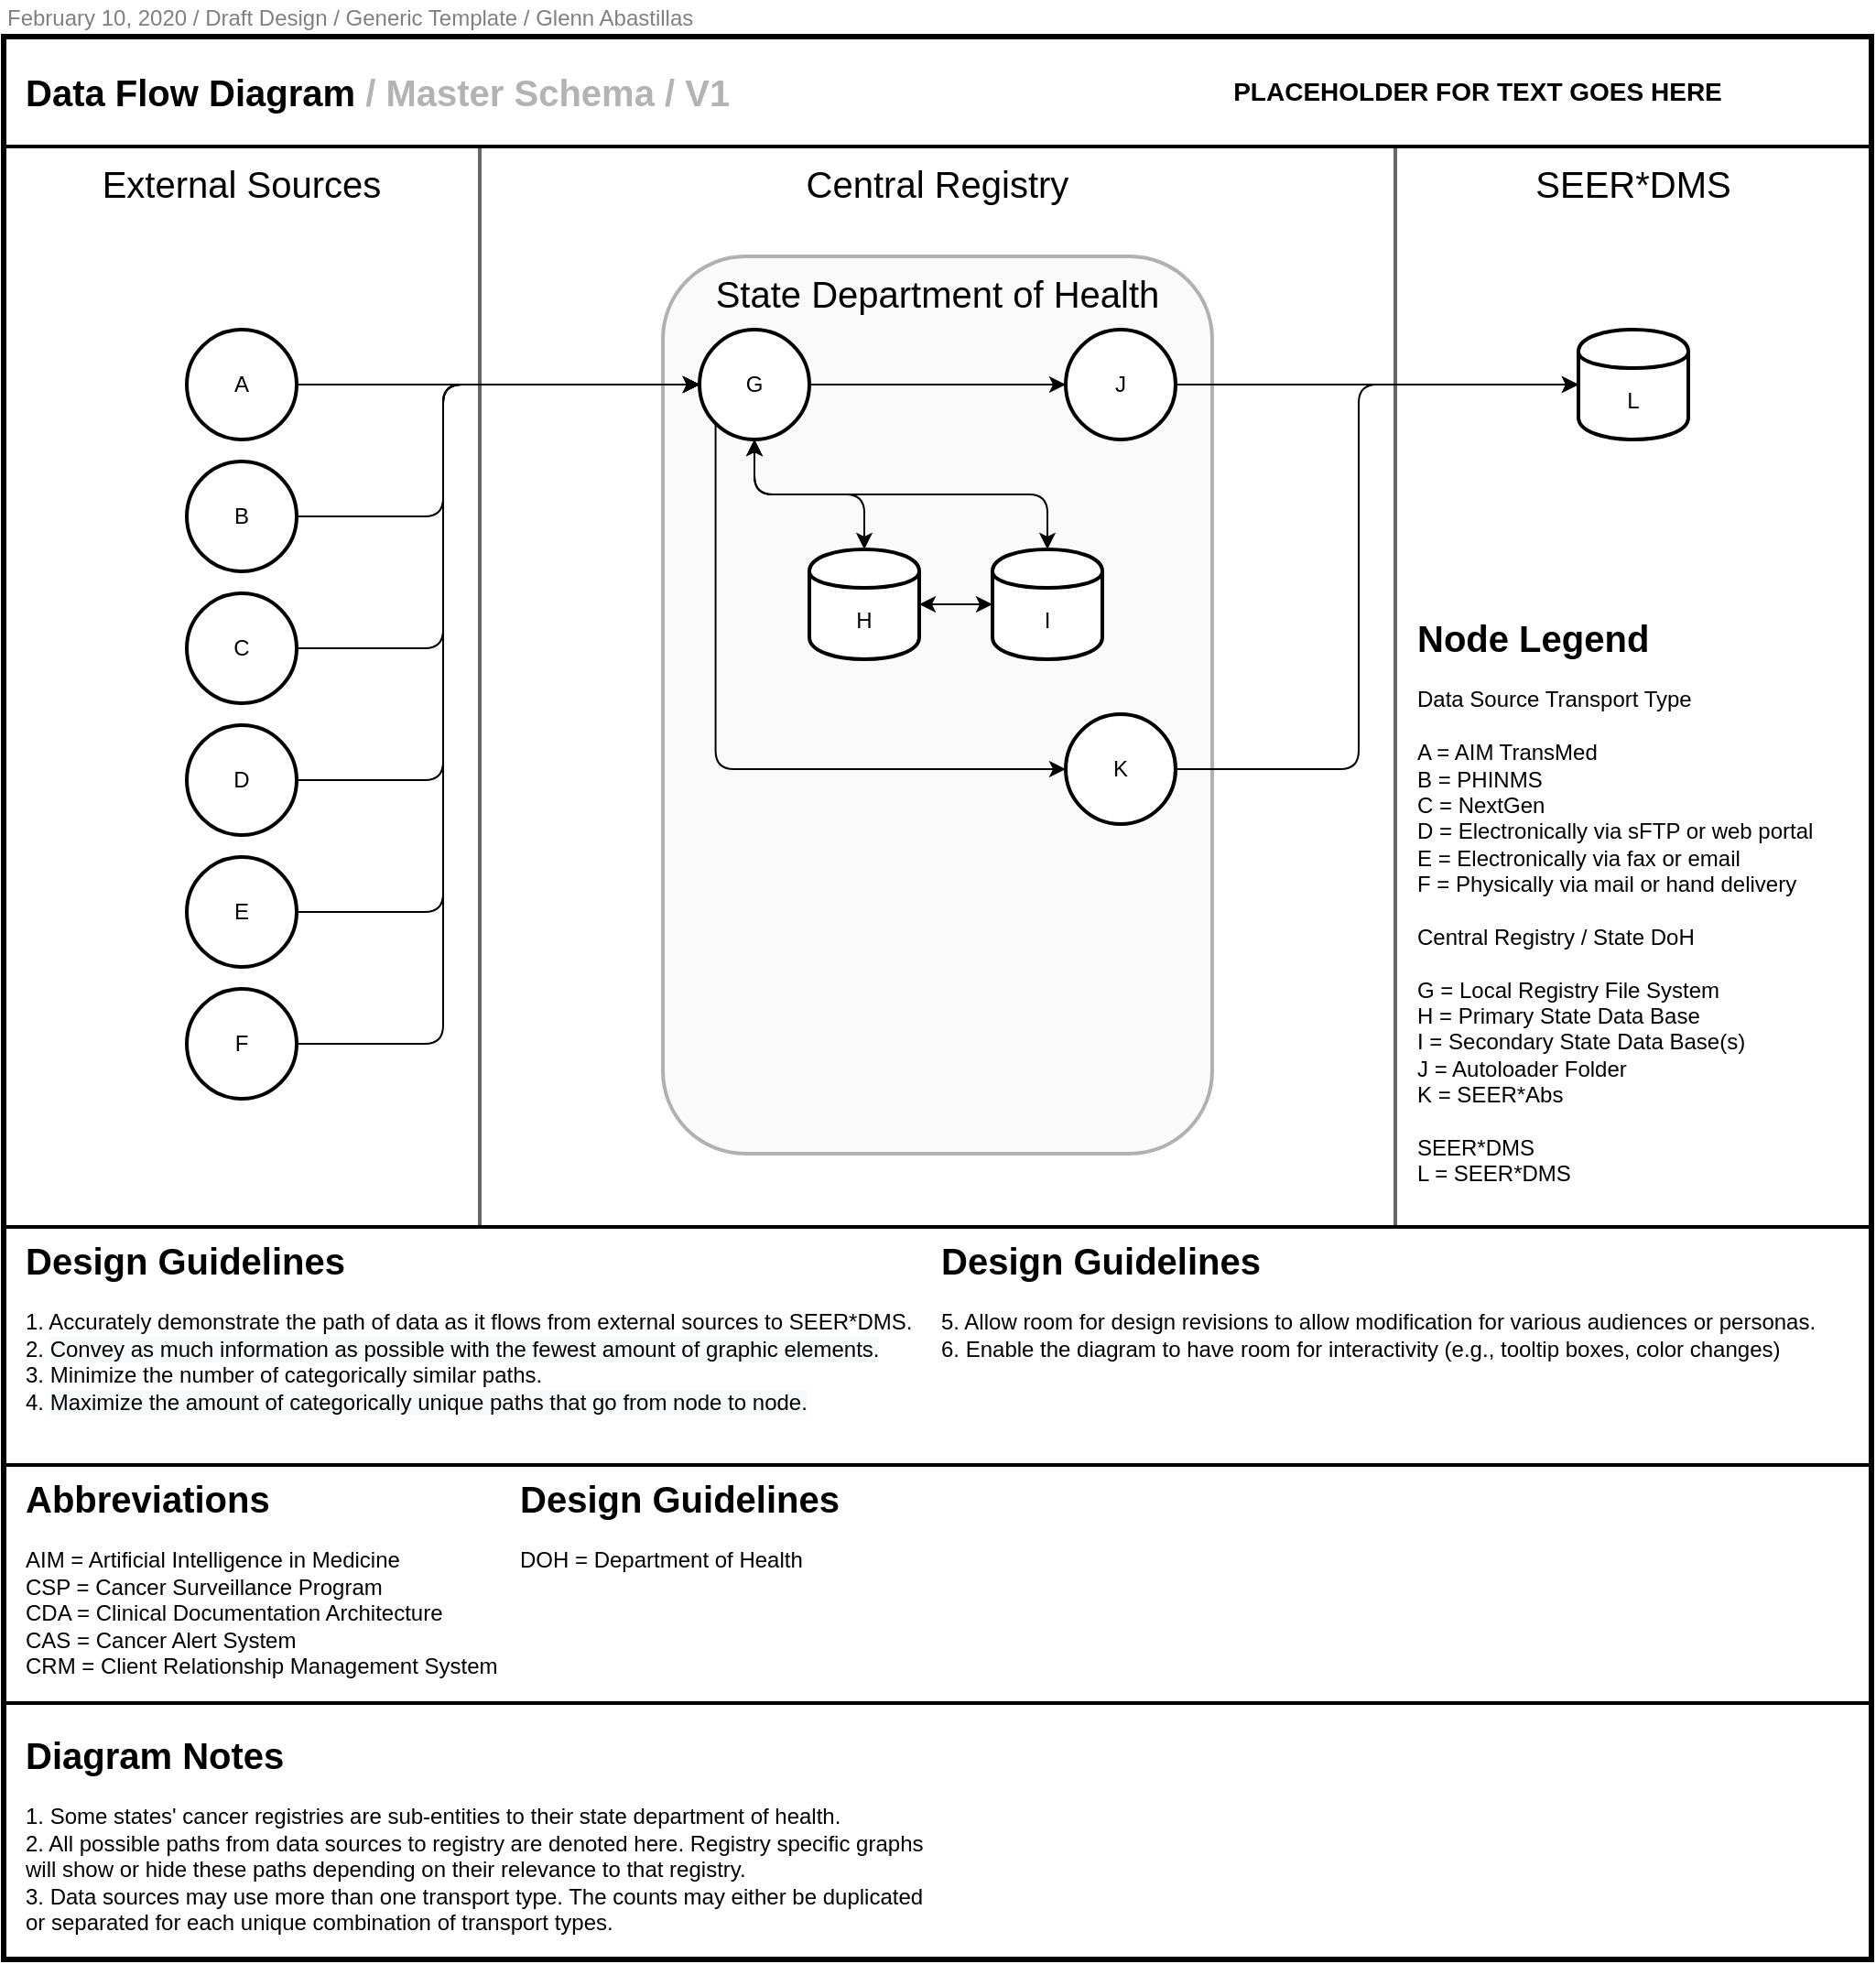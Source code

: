<mxfile type="github" version="12.6.7" pages="3">
  <diagram id="4_loe-rSwXjhO66IxARF" name="master_schema">
    <mxGraphModel grid="1" dx="1422" dy="792" gridSize="10" guides="1" tooltips="1" connect="1" arrows="1" fold="1" page="1" pageScale="1" pageWidth="1100" pageHeight="850" math="0" shadow="0">
      <root>
        <mxCell id="0"/>
        <mxCell id="2Q-l-OiIUTWmhhpuc4lq-6" value="Regions" parent="0" style="locked=1;"/>
        <mxCell id="2Q-l-OiIUTWmhhpuc4lq-7" value="" parent="2Q-l-OiIUTWmhhpuc4lq-6" style="rounded=0;whiteSpace=wrap;html=1;strokeWidth=2;fillColor=none;fontSize=14;align=left;strokeColor=#666666;fontColor=#333333;" vertex="1">
          <mxGeometry as="geometry" x="40" y="100" width="260" height="590"/>
        </mxCell>
        <mxCell id="2Q-l-OiIUTWmhhpuc4lq-8" value="" parent="2Q-l-OiIUTWmhhpuc4lq-6" style="rounded=0;whiteSpace=wrap;html=1;strokeWidth=2;fillColor=none;fontSize=14;align=left;strokeColor=#666666;fontColor=#333333;" vertex="1">
          <mxGeometry as="geometry" x="300" y="100" width="500" height="590"/>
        </mxCell>
        <mxCell id="2Q-l-OiIUTWmhhpuc4lq-9" value="" parent="2Q-l-OiIUTWmhhpuc4lq-6" style="rounded=0;whiteSpace=wrap;html=1;strokeWidth=2;fillColor=none;fontSize=14;align=left;strokeColor=#666666;fontColor=#333333;" vertex="1">
          <mxGeometry as="geometry" x="800" y="100" width="260" height="590"/>
        </mxCell>
        <mxCell id="2Q-l-OiIUTWmhhpuc4lq-22" value="" parent="2Q-l-OiIUTWmhhpuc4lq-6" style="rounded=1;whiteSpace=wrap;html=1;strokeWidth=2;fillColor=#f5f5f5;fontSize=14;align=left;strokeColor=#666666;fontColor=#333333;opacity=50;" vertex="1">
          <mxGeometry as="geometry" x="400" y="160" width="300" height="490"/>
        </mxCell>
        <mxCell id="1" value="Frame" parent="0" style="locked=1;"/>
        <mxCell id="2Q-l-OiIUTWmhhpuc4lq-21" value="" parent="1" style="rounded=0;whiteSpace=wrap;html=1;strokeWidth=2;fillColor=none;" vertex="1">
          <mxGeometry as="geometry" x="40" y="820" width="1020" height="130"/>
        </mxCell>
        <mxCell id="EVoNSvgZZDJ8XkAlmknF-9" value="" parent="1" style="rounded=0;whiteSpace=wrap;html=1;strokeWidth=3;fillColor=none;" vertex="1">
          <mxGeometry as="geometry" x="40" y="40" width="1020" height="1050"/>
        </mxCell>
        <mxCell id="EVoNSvgZZDJ8XkAlmknF-19" value="" parent="1" style="rounded=0;whiteSpace=wrap;html=1;strokeWidth=2;fillColor=none;" vertex="1">
          <mxGeometry as="geometry" x="40" y="40" width="1020" height="60"/>
        </mxCell>
        <mxCell id="EVoNSvgZZDJ8XkAlmknF-20" value="&lt;div align=&quot;left&quot; style=&quot;font-size: 20px&quot;&gt;Data Flow Diagram &lt;font color=&quot;#b3b3b3&quot;&gt;/ Master Schema / V1&lt;/font&gt;&lt;/div&gt;" parent="1" style="rounded=0;whiteSpace=wrap;html=1;strokeWidth=4;fillColor=none;align=left;fontSize=20;fontStyle=1;strokeColor=none;" vertex="1">
          <mxGeometry as="geometry" x="50" y="50" width="510" height="40"/>
        </mxCell>
        <mxCell id="EVoNSvgZZDJ8XkAlmknF-21" value="&lt;div align=&quot;center&quot; style=&quot;font-size: 14px&quot;&gt;PLACEHOLDER FOR TEXT GOES HERE&lt;/div&gt;" parent="1" style="rounded=0;whiteSpace=wrap;html=1;strokeWidth=4;fillColor=none;align=center;fontSize=20;fontStyle=1;strokeColor=none;" vertex="1">
          <mxGeometry as="geometry" x="650" y="50" width="390" height="40"/>
        </mxCell>
        <mxCell id="EVoNSvgZZDJ8XkAlmknF-33" value="" parent="1" style="rounded=0;whiteSpace=wrap;html=1;strokeWidth=2;fillColor=none;" vertex="1">
          <mxGeometry as="geometry" x="40" y="690" width="1020" height="130"/>
        </mxCell>
        <mxCell id="2Q-l-OiIUTWmhhpuc4lq-1" value="&lt;div align=&quot;left&quot; style=&quot;font-size: 20px&quot;&gt;&lt;font style=&quot;font-size: 20px&quot;&gt;&lt;b&gt;Design Guidelines&lt;/b&gt;&lt;/font&gt;&lt;/div&gt;&lt;div align=&quot;left&quot; style=&quot;font-size: 12px&quot;&gt;&lt;font style=&quot;font-size: 12px&quot;&gt;&lt;span style=&quot;font-size: 12px&quot;&gt;&lt;br&gt;&lt;/span&gt;&lt;/font&gt;&lt;/div&gt;&lt;div align=&quot;left&quot; style=&quot;font-size: 12px&quot;&gt;&lt;font style=&quot;font-size: 12px&quot;&gt;&lt;span style=&quot;font-size: 12px&quot;&gt;1. Accurately demonstrate the path of data as it flows from external sources to SEER*DMS.&lt;/span&gt;&lt;/font&gt;&lt;/div&gt;&lt;div align=&quot;left&quot; style=&quot;font-size: 12px&quot;&gt;&lt;font style=&quot;font-size: 12px&quot;&gt;&lt;span style=&quot;font-size: 12px&quot;&gt;2. &lt;span style=&quot;display: inline ; float: none ; background-color: rgb(248 , 249 , 250) ; color: rgb(0 , 0 , 0) ; font-family: &amp;#34;helvetica&amp;#34; ; font-size: 12px ; font-style: normal ; font-variant: normal ; font-weight: 400 ; letter-spacing: normal ; text-align: left ; text-decoration: none ; text-indent: 0px ; text-transform: none ; white-space: normal ; word-spacing: 0px&quot;&gt;Convey as much information as possible with the fewest amount of graphic elements.&lt;/span&gt;&lt;/span&gt;&lt;/font&gt;&lt;/div&gt;&lt;div align=&quot;left&quot; style=&quot;font-size: 12px&quot;&gt;&lt;font style=&quot;font-size: 12px&quot;&gt;&lt;span style=&quot;font-size: 12px&quot;&gt;3. Minimize the number of categorically similar paths.&lt;/span&gt;&lt;/font&gt;&lt;/div&gt;&lt;div align=&quot;left&quot; style=&quot;font-size: 12px&quot;&gt;&lt;font style=&quot;font-size: 12px&quot;&gt;&lt;span style=&quot;font-size: 12px&quot;&gt;4.&amp;nbsp;&lt;span style=&quot;background-color: rgb(248 , 249 , 250) ; color: rgb(0 , 0 , 0) ; display: inline ; float: none ; font-family: &amp;#34;helvetica&amp;#34; ; font-size: 12px ; font-style: normal ; font-variant: normal ; font-weight: 400 ; letter-spacing: normal ; text-align: left ; text-decoration: none ; text-indent: 0px ; text-transform: none ; white-space: normal ; word-spacing: 0px&quot;&gt;&lt;/span&gt;&lt;span style=&quot;display: inline ; float: none ; background-color: rgb(248 , 249 , 250) ; color: rgb(0 , 0 , 0) ; font-family: &amp;#34;helvetica&amp;#34; ; font-size: 12px ; font-style: normal ; font-variant: normal ; font-weight: 400 ; letter-spacing: normal ; text-align: left ; text-decoration: none ; text-indent: 0px ; text-transform: none ; white-space: normal ; word-spacing: 0px&quot;&gt;Maximize the amount of categorically unique paths that go from node to node.&lt;/span&gt;&lt;/span&gt;&lt;/font&gt;&lt;/div&gt;&lt;div align=&quot;left&quot; style=&quot;font-size: 12px&quot;&gt;&lt;span style=&quot;font-size: 12px&quot;&gt;&lt;/span&gt;&lt;font style=&quot;font-size: 12px&quot;&gt;&lt;/font&gt;&lt;/div&gt;" parent="1" style="rounded=0;whiteSpace=wrap;html=1;strokeWidth=4;fillColor=none;align=left;fontSize=12;fontStyle=0;strokeColor=none;verticalAlign=top;" vertex="1">
          <mxGeometry as="geometry" x="50" y="690" width="500" height="130"/>
        </mxCell>
        <mxCell id="2Q-l-OiIUTWmhhpuc4lq-10" value="External Sources" parent="1" style="rounded=0;whiteSpace=wrap;html=1;strokeWidth=4;fillColor=none;align=center;fontSize=20;fontStyle=0;strokeColor=none;" vertex="1">
          <mxGeometry as="geometry" x="40" y="100" width="260" height="40"/>
        </mxCell>
        <mxCell id="2Q-l-OiIUTWmhhpuc4lq-11" value="Central Registry" parent="1" style="rounded=0;whiteSpace=wrap;html=1;strokeWidth=4;fillColor=none;align=center;fontSize=20;fontStyle=0;strokeColor=none;" vertex="1">
          <mxGeometry as="geometry" x="300" y="100" width="500" height="40"/>
        </mxCell>
        <mxCell id="2Q-l-OiIUTWmhhpuc4lq-12" value="SEER*DMS" parent="1" style="rounded=0;whiteSpace=wrap;html=1;strokeWidth=4;fillColor=none;align=center;fontSize=20;fontStyle=0;strokeColor=none;" vertex="1">
          <mxGeometry as="geometry" x="800" y="100" width="260" height="40"/>
        </mxCell>
        <mxCell id="2Q-l-OiIUTWmhhpuc4lq-13" value="&lt;div style=&quot;font-size: 12px&quot;&gt;&lt;font color=&quot;#808080&quot;&gt;February 10, 2020 / Draft Design / Generic Template / Glenn Abastillas&lt;/font&gt;&lt;/div&gt;" parent="1" style="rounded=0;whiteSpace=wrap;html=1;strokeWidth=4;fillColor=none;align=left;fontSize=12;fontStyle=0;strokeColor=none;" vertex="1">
          <mxGeometry as="geometry" x="40" y="20" width="390" height="20"/>
        </mxCell>
        <mxCell id="2Q-l-OiIUTWmhhpuc4lq-14" value="&lt;div align=&quot;left&quot; style=&quot;font-size: 20px&quot;&gt;&lt;font color=&quot;transparent&quot; style=&quot;font-size: 20px&quot;&gt;&lt;b&gt;Design Guidelines&lt;/b&gt;&lt;/font&gt;&lt;/div&gt;&lt;div align=&quot;left&quot; style=&quot;font-size: 12px&quot;&gt;&lt;font style=&quot;font-size: 12px&quot;&gt;&lt;span style=&quot;font-size: 12px&quot;&gt;&lt;font color=&quot;transparent&quot;&gt;&lt;/font&gt;&lt;br&gt;&lt;/span&gt;&lt;/font&gt;&lt;/div&gt;&lt;div align=&quot;left&quot; style=&quot;font-size: 12px&quot;&gt;&lt;font style=&quot;font-size: 12px&quot;&gt;&lt;span style=&quot;font-size: 12px&quot;&gt;5. Allow room for design revisions to allow modification for various audiences or personas.&lt;/span&gt;&lt;/font&gt;&lt;/div&gt;&lt;div align=&quot;left&quot; style=&quot;font-size: 12px&quot;&gt;&lt;font style=&quot;font-size: 12px&quot;&gt;&lt;span style=&quot;font-size: 12px&quot;&gt;6. Enable the diagram to have room for interactivity (e.g., tooltip boxes, color changes)&lt;/span&gt;&lt;/font&gt;&lt;br&gt;&lt;/div&gt;&lt;div align=&quot;left&quot; style=&quot;font-size: 12px&quot;&gt;&lt;/div&gt;&lt;div align=&quot;left&quot; style=&quot;font-size: 12px&quot;&gt;&lt;span style=&quot;font-size: 12px&quot;&gt;&lt;/span&gt;&lt;font style=&quot;font-size: 12px&quot;&gt;&lt;/font&gt;&lt;/div&gt;" parent="1" style="rounded=0;whiteSpace=wrap;html=1;strokeWidth=4;fillColor=none;align=left;fontSize=12;fontStyle=0;strokeColor=none;verticalAlign=top;" vertex="1">
          <mxGeometry as="geometry" x="550" y="690" width="500" height="130"/>
        </mxCell>
        <mxCell id="2Q-l-OiIUTWmhhpuc4lq-15" value="&lt;div align=&quot;left&quot; style=&quot;font-size: 20px&quot;&gt;&lt;b&gt;Node Legend&lt;/b&gt;&lt;/div&gt;&lt;div align=&quot;left&quot; style=&quot;font-size: 12px&quot;&gt;&lt;font style=&quot;font-size: 12px&quot;&gt;&lt;span style=&quot;font-size: 12px&quot;&gt;&lt;font color=&quot;transparent&quot;&gt;&lt;/font&gt;&lt;font color=&quot;#000000&quot;&gt;&lt;/font&gt;&lt;b&gt;&lt;/b&gt;&lt;b&gt;&lt;/b&gt;&lt;br&gt;&lt;/span&gt;&lt;/font&gt;&lt;/div&gt;&lt;div align=&quot;left&quot; style=&quot;font-size: 12px&quot;&gt;&lt;font style=&quot;font-size: 12px&quot;&gt;&lt;span style=&quot;font-size: 12px&quot;&gt;Data Source Transport Type&lt;/span&gt;&lt;/font&gt;&lt;/div&gt;&lt;div align=&quot;left&quot; style=&quot;font-size: 12px&quot;&gt;&lt;font style=&quot;font-size: 12px&quot;&gt;&lt;span style=&quot;font-size: 12px&quot;&gt;&lt;br&gt;&lt;/span&gt;&lt;/font&gt;&lt;/div&gt;&lt;div align=&quot;left&quot; style=&quot;font-size: 12px&quot;&gt;&lt;font style=&quot;font-size: 12px&quot;&gt;&lt;span style=&quot;font-size: 12px&quot;&gt;A = AIM TransMed&lt;/span&gt;&lt;/font&gt;&lt;/div&gt;&lt;div align=&quot;left&quot; style=&quot;font-size: 12px&quot;&gt;&lt;font style=&quot;font-size: 12px&quot;&gt;&lt;span style=&quot;font-size: 12px&quot;&gt;B = PHINMS&lt;/span&gt;&lt;/font&gt;&lt;/div&gt;&lt;div align=&quot;left&quot; style=&quot;font-size: 12px&quot;&gt;&lt;font style=&quot;font-size: 12px&quot;&gt;&lt;span style=&quot;font-size: 12px&quot;&gt;C = NextGen&lt;/span&gt;&lt;/font&gt;&lt;/div&gt;&lt;div align=&quot;left&quot; style=&quot;font-size: 12px&quot;&gt;&lt;font style=&quot;font-size: 12px&quot;&gt;&lt;span style=&quot;font-size: 12px&quot;&gt;D = Electronically via sFTP or web portal&lt;/span&gt;&lt;/font&gt;&lt;/div&gt;&lt;div align=&quot;left&quot; style=&quot;font-size: 12px&quot;&gt;&lt;font style=&quot;font-size: 12px&quot;&gt;&lt;span style=&quot;font-size: 12px&quot;&gt;E = Electronically via fax or email&lt;/span&gt;&lt;/font&gt;&lt;/div&gt;&lt;div align=&quot;left&quot; style=&quot;font-size: 12px&quot;&gt;&lt;font style=&quot;font-size: 12px&quot;&gt;&lt;span style=&quot;font-size: 12px&quot;&gt;F = Physically via mail or hand delivery&lt;/span&gt;&lt;/font&gt;&lt;/div&gt;&lt;div align=&quot;left&quot; style=&quot;font-size: 12px&quot;&gt;&lt;br&gt;&lt;/div&gt;&lt;div align=&quot;left&quot; style=&quot;font-size: 12px&quot;&gt;Central Registry / State DoH&lt;/div&gt;&lt;div align=&quot;left&quot; style=&quot;font-size: 12px&quot;&gt;&lt;br&gt;&lt;/div&gt;&lt;div align=&quot;left&quot; style=&quot;font-size: 12px&quot;&gt;G = Local Registry File System&lt;/div&gt;&lt;div align=&quot;left&quot; style=&quot;font-size: 12px&quot;&gt;H = Primary State Data Base&lt;/div&gt;&lt;div align=&quot;left&quot; style=&quot;font-size: 12px&quot;&gt;I = Secondary State Data Base(s)&lt;/div&gt;&lt;div align=&quot;left&quot; style=&quot;font-size: 12px&quot;&gt;J = Autoloader Folder&lt;/div&gt;&lt;div align=&quot;left&quot; style=&quot;font-size: 12px&quot;&gt;K = SEER*Abs&lt;/div&gt;&lt;div align=&quot;left&quot; style=&quot;font-size: 12px&quot;&gt;&lt;br&gt;&lt;/div&gt;&lt;div align=&quot;left&quot; style=&quot;font-size: 12px&quot;&gt;SEER*DMS&lt;/div&gt;&lt;div align=&quot;left&quot; style=&quot;font-size: 12px&quot;&gt;L = SEER*DMS&lt;/div&gt;" parent="1" style="rounded=0;whiteSpace=wrap;html=1;strokeWidth=4;fillColor=none;align=left;fontSize=12;fontStyle=0;strokeColor=none;verticalAlign=top;" vertex="1">
          <mxGeometry as="geometry" x="810" y="350" width="240" height="330"/>
        </mxCell>
        <mxCell id="2Q-l-OiIUTWmhhpuc4lq-17" value="&lt;div align=&quot;left&quot; style=&quot;font-size: 20px&quot;&gt;&lt;font style=&quot;font-size: 20px&quot;&gt;&lt;b&gt;Abbreviations&lt;/b&gt;&lt;/font&gt;&lt;/div&gt;&lt;div align=&quot;left&quot; style=&quot;font-size: 12px&quot;&gt;&lt;font style=&quot;font-size: 12px&quot;&gt;&lt;span style=&quot;font-size: 12px&quot;&gt;&lt;br&gt;&lt;/span&gt;&lt;/font&gt;&lt;/div&gt;&lt;div align=&quot;left&quot; style=&quot;font-size: 12px&quot;&gt;&lt;font style=&quot;font-size: 12px&quot;&gt;&lt;span style=&quot;font-size: 12px&quot;&gt;AIM = Artificial Intelligence in Medicine&lt;/span&gt;&lt;/font&gt;&lt;/div&gt;&lt;div align=&quot;left&quot; style=&quot;font-size: 12px&quot;&gt;&lt;font style=&quot;font-size: 12px&quot;&gt;&lt;span style=&quot;font-size: 12px&quot;&gt;CSP = Cancer Surveillance Program&lt;/span&gt;&lt;/font&gt;&lt;/div&gt;&lt;div align=&quot;left&quot; style=&quot;font-size: 12px&quot;&gt;&lt;font style=&quot;font-size: 12px&quot;&gt;&lt;span style=&quot;font-size: 12px&quot;&gt;CDA = Clinical Documentation Architecture&lt;/span&gt;&lt;/font&gt;&lt;/div&gt;&lt;div align=&quot;left&quot; style=&quot;font-size: 12px&quot;&gt;&lt;font style=&quot;font-size: 12px&quot;&gt;&lt;span style=&quot;font-size: 12px&quot;&gt;CAS = Cancer Alert System&lt;/span&gt;&lt;/font&gt;&lt;/div&gt;&lt;div align=&quot;left&quot; style=&quot;font-size: 12px&quot;&gt;&lt;font style=&quot;font-size: 12px&quot;&gt;&lt;span style=&quot;font-size: 12px&quot;&gt;CRM = Client Relationship Management System&lt;/span&gt;&lt;/font&gt;&lt;/div&gt;&lt;div align=&quot;left&quot; style=&quot;font-size: 12px&quot;&gt;&lt;font style=&quot;font-size: 12px&quot;&gt;&lt;span style=&quot;font-size: 12px&quot;&gt;&lt;br&gt;&lt;/span&gt;&lt;/font&gt;&lt;/div&gt;" parent="1" style="rounded=0;whiteSpace=wrap;html=1;strokeWidth=4;fillColor=none;align=left;fontSize=12;fontStyle=0;strokeColor=none;verticalAlign=top;" vertex="1">
          <mxGeometry as="geometry" x="50" y="820" width="270" height="130"/>
        </mxCell>
        <mxCell id="2Q-l-OiIUTWmhhpuc4lq-18" value="&lt;div align=&quot;left&quot; style=&quot;font-size: 20px&quot;&gt;&lt;font color=&quot;transparent&quot; style=&quot;font-size: 20px&quot;&gt;&lt;b&gt;Design Guidelines&lt;/b&gt;&lt;/font&gt;&lt;/div&gt;&lt;div align=&quot;left&quot; style=&quot;font-size: 12px&quot;&gt;&lt;font style=&quot;font-size: 12px&quot;&gt;&lt;span style=&quot;font-size: 12px&quot;&gt;&lt;font color=&quot;transparent&quot;&gt;&lt;/font&gt;&lt;br&gt;&lt;/span&gt;&lt;/font&gt;&lt;/div&gt;&lt;div align=&quot;left&quot; style=&quot;font-size: 12px&quot;&gt;&lt;font style=&quot;font-size: 12px&quot;&gt;&lt;span style=&quot;font-size: 12px&quot;&gt;DOH = Department of Health&lt;/span&gt;&lt;/font&gt;&lt;/div&gt;&lt;div align=&quot;left&quot; style=&quot;font-size: 12px&quot;&gt;&lt;br&gt;&lt;/div&gt;&lt;div align=&quot;left&quot; style=&quot;font-size: 12px&quot;&gt;&lt;/div&gt;&lt;div align=&quot;left&quot; style=&quot;font-size: 12px&quot;&gt;&lt;span style=&quot;font-size: 12px&quot;&gt;&lt;/span&gt;&lt;font style=&quot;font-size: 12px&quot;&gt;&lt;/font&gt;&lt;/div&gt;" parent="1" style="rounded=0;whiteSpace=wrap;html=1;strokeWidth=4;fillColor=none;align=left;fontSize=12;fontStyle=0;strokeColor=none;verticalAlign=top;" vertex="1">
          <mxGeometry as="geometry" x="320" y="820" width="320" height="130"/>
        </mxCell>
        <mxCell id="2Q-l-OiIUTWmhhpuc4lq-23" value="State Department of Health" parent="1" style="rounded=0;whiteSpace=wrap;html=1;strokeWidth=4;fillColor=none;align=center;fontSize=20;fontStyle=0;strokeColor=none;" vertex="1">
          <mxGeometry as="geometry" x="300" y="160" width="500" height="40"/>
        </mxCell>
        <mxCell id="2Q-l-OiIUTWmhhpuc4lq-24" value="&lt;div align=&quot;left&quot; style=&quot;font-size: 20px&quot;&gt;&lt;font style=&quot;font-size: 20px&quot;&gt;&lt;b&gt;Diagram Notes&lt;/b&gt;&lt;/font&gt;&lt;/div&gt;&lt;div align=&quot;left&quot; style=&quot;font-size: 12px&quot;&gt;&lt;br&gt;&lt;/div&gt;&lt;div align=&quot;left&quot; style=&quot;font-size: 12px&quot;&gt;1. Some states&#39; cancer registries are sub-entities to their state department of health.&lt;/div&gt;&lt;div align=&quot;left&quot; style=&quot;font-size: 12px&quot;&gt;2. All possible paths from data sources to registry are denoted here. Registry specific graphs will show or hide these paths depending on their relevance to that registry.&lt;/div&gt;&lt;div align=&quot;left&quot; style=&quot;font-size: 12px&quot;&gt;3. Data sources may use more than one transport type. The counts may either be duplicated or separated for each unique combination of transport types.&lt;/div&gt;" parent="1" style="rounded=0;whiteSpace=wrap;html=1;strokeWidth=4;fillColor=none;align=left;fontSize=12;fontStyle=0;strokeColor=none;verticalAlign=top;" vertex="1">
          <mxGeometry as="geometry" x="50" y="960" width="500" height="130"/>
        </mxCell>
        <mxCell id="EVoNSvgZZDJ8XkAlmknF-10" value="Nodes" parent="0" style=""/>
        <mxCell id="EVoNSvgZZDJ8XkAlmknF-11" value="A" parent="EVoNSvgZZDJ8XkAlmknF-10" style="ellipse;whiteSpace=wrap;html=1;strokeWidth=2;flipV=1;" vertex="1">
          <mxGeometry as="geometry" x="140" y="200" width="60" height="60"/>
        </mxCell>
        <mxCell id="EVoNSvgZZDJ8XkAlmknF-12" value="G" parent="EVoNSvgZZDJ8XkAlmknF-10" style="ellipse;whiteSpace=wrap;html=1;strokeWidth=2;" vertex="1">
          <mxGeometry as="geometry" x="420" y="200" width="60" height="60"/>
        </mxCell>
        <mxCell id="EVoNSvgZZDJ8XkAlmknF-14" value="K" parent="EVoNSvgZZDJ8XkAlmknF-10" style="ellipse;whiteSpace=wrap;html=1;strokeWidth=2;" vertex="1">
          <mxGeometry as="geometry" x="620" y="410" width="60" height="60"/>
        </mxCell>
        <mxCell id="EVoNSvgZZDJ8XkAlmknF-16" value="J" parent="EVoNSvgZZDJ8XkAlmknF-10" style="ellipse;whiteSpace=wrap;html=1;strokeWidth=2;" vertex="1">
          <mxGeometry as="geometry" x="620" y="200" width="60" height="60"/>
        </mxCell>
        <mxCell id="EVoNSvgZZDJ8XkAlmknF-22" value="B" parent="EVoNSvgZZDJ8XkAlmknF-10" style="ellipse;whiteSpace=wrap;html=1;strokeWidth=2;flipV=1;" vertex="1">
          <mxGeometry as="geometry" x="140" y="272" width="60" height="60"/>
        </mxCell>
        <mxCell id="EVoNSvgZZDJ8XkAlmknF-23" value="C" parent="EVoNSvgZZDJ8XkAlmknF-10" style="ellipse;whiteSpace=wrap;html=1;strokeWidth=2;flipV=1;" vertex="1">
          <mxGeometry as="geometry" x="140" y="344" width="60" height="60"/>
        </mxCell>
        <mxCell id="EVoNSvgZZDJ8XkAlmknF-24" value="D" parent="EVoNSvgZZDJ8XkAlmknF-10" style="ellipse;whiteSpace=wrap;html=1;strokeWidth=2;flipV=1;" vertex="1">
          <mxGeometry as="geometry" x="140" y="416" width="60" height="60"/>
        </mxCell>
        <mxCell id="EVoNSvgZZDJ8XkAlmknF-25" value="E" parent="EVoNSvgZZDJ8XkAlmknF-10" style="ellipse;whiteSpace=wrap;html=1;strokeWidth=2;flipV=1;" vertex="1">
          <mxGeometry as="geometry" x="140" y="488" width="60" height="60"/>
        </mxCell>
        <mxCell id="2Q-l-OiIUTWmhhpuc4lq-5" value="F" parent="EVoNSvgZZDJ8XkAlmknF-10" style="ellipse;whiteSpace=wrap;html=1;strokeWidth=2;flipV=1;" vertex="1">
          <mxGeometry as="geometry" x="140" y="560" width="60" height="60"/>
        </mxCell>
        <mxCell id="2Q-l-OiIUTWmhhpuc4lq-65" value="&lt;div align=&quot;center&quot;&gt;H&lt;/div&gt;" parent="EVoNSvgZZDJ8XkAlmknF-10" style="shape=cylinder;whiteSpace=wrap;html=1;boundedLbl=1;backgroundOutline=1;strokeWidth=2;fillColor=#ffffff;fontSize=12;align=center;" vertex="1">
          <mxGeometry as="geometry" x="480" y="320" width="60" height="60"/>
        </mxCell>
        <mxCell id="2Q-l-OiIUTWmhhpuc4lq-67" value="&lt;div align=&quot;center&quot;&gt;L&lt;/div&gt;" parent="EVoNSvgZZDJ8XkAlmknF-10" style="shape=cylinder;whiteSpace=wrap;html=1;boundedLbl=1;backgroundOutline=1;strokeWidth=2;fillColor=#ffffff;fontSize=12;align=center;" vertex="1">
          <mxGeometry as="geometry" x="900" y="200" width="60" height="60"/>
        </mxCell>
        <mxCell id="jLOSVoLkFXz3dYN2JFB8-4" value="&lt;div align=&quot;center&quot;&gt;I&lt;/div&gt;" parent="EVoNSvgZZDJ8XkAlmknF-10" style="shape=cylinder;whiteSpace=wrap;html=1;boundedLbl=1;backgroundOutline=1;strokeWidth=2;fillColor=#FFFFFF;fontSize=12;align=center;strokeColor=#000000;" vertex="1">
          <mxGeometry as="geometry" x="580" y="320" width="60" height="60"/>
        </mxCell>
        <mxCell id="2Q-l-OiIUTWmhhpuc4lq-42" value="edges_to_registry" parent="0" style="locked=1;"/>
        <mxCell id="2Q-l-OiIUTWmhhpuc4lq-50" parent="2Q-l-OiIUTWmhhpuc4lq-42" style="edgeStyle=elbowEdgeStyle;orthogonalLoop=1;jettySize=auto;html=1;exitX=1;exitY=0.5;exitDx=0;exitDy=0;fontSize=12;rounded=1;" edge="1">
          <mxGeometry as="geometry" relative="1">
            <mxPoint as="sourcePoint" x="200" y="230"/>
            <mxPoint as="targetPoint" x="420" y="230"/>
          </mxGeometry>
        </mxCell>
        <mxCell id="2Q-l-OiIUTWmhhpuc4lq-51" parent="2Q-l-OiIUTWmhhpuc4lq-42" style="edgeStyle=elbowEdgeStyle;orthogonalLoop=1;jettySize=auto;html=1;exitX=1;exitY=0.5;exitDx=0;exitDy=0;fontSize=12;rounded=1;" edge="1" target="EVoNSvgZZDJ8XkAlmknF-12">
          <mxGeometry as="geometry" relative="1">
            <mxPoint as="targetPoint" x="520" y="230"/>
            <mxPoint as="sourcePoint" x="200" y="302"/>
            <Array as="points">
              <mxPoint x="280" y="270"/>
            </Array>
          </mxGeometry>
        </mxCell>
        <mxCell id="2Q-l-OiIUTWmhhpuc4lq-52" parent="2Q-l-OiIUTWmhhpuc4lq-42" style="edgeStyle=elbowEdgeStyle;orthogonalLoop=1;jettySize=auto;html=1;exitX=1;exitY=0.5;exitDx=0;exitDy=0;entryX=0;entryY=0.5;entryDx=0;entryDy=0;fontSize=12;rounded=1;" edge="1" target="EVoNSvgZZDJ8XkAlmknF-12">
          <mxGeometry as="geometry" relative="1">
            <mxPoint as="sourcePoint" x="200" y="374"/>
            <mxPoint as="targetPoint" x="520" y="230"/>
            <Array as="points">
              <mxPoint x="280" y="310"/>
            </Array>
          </mxGeometry>
        </mxCell>
        <mxCell id="2Q-l-OiIUTWmhhpuc4lq-53" parent="2Q-l-OiIUTWmhhpuc4lq-42" style="edgeStyle=elbowEdgeStyle;orthogonalLoop=1;jettySize=auto;html=1;exitX=1;exitY=0.5;exitDx=0;exitDy=0;fontSize=12;rounded=1;entryX=0;entryY=0.5;entryDx=0;entryDy=0;" edge="1" target="EVoNSvgZZDJ8XkAlmknF-12">
          <mxGeometry as="geometry" relative="1">
            <mxPoint as="targetPoint" x="520" y="230"/>
            <mxPoint as="sourcePoint" x="200" y="446"/>
            <Array as="points">
              <mxPoint x="280" y="340"/>
            </Array>
          </mxGeometry>
        </mxCell>
        <mxCell id="2Q-l-OiIUTWmhhpuc4lq-54" parent="2Q-l-OiIUTWmhhpuc4lq-42" style="edgeStyle=elbowEdgeStyle;orthogonalLoop=1;jettySize=auto;html=1;exitX=1;exitY=0.5;exitDx=0;exitDy=0;fontSize=12;rounded=1;" edge="1">
          <mxGeometry as="geometry" relative="1">
            <mxPoint as="targetPoint" x="420" y="230"/>
            <mxPoint as="sourcePoint" x="200" y="518"/>
            <Array as="points">
              <mxPoint x="280" y="380"/>
            </Array>
          </mxGeometry>
        </mxCell>
        <mxCell id="2Q-l-OiIUTWmhhpuc4lq-55" parent="2Q-l-OiIUTWmhhpuc4lq-42" style="edgeStyle=elbowEdgeStyle;orthogonalLoop=1;jettySize=auto;html=1;exitX=1;exitY=0.5;exitDx=0;exitDy=0;fontSize=12;rounded=1;" edge="1">
          <mxGeometry as="geometry" relative="1">
            <mxPoint as="targetPoint" x="420" y="230"/>
            <mxPoint as="sourcePoint" x="200" y="590"/>
            <Array as="points">
              <mxPoint x="280" y="410"/>
            </Array>
          </mxGeometry>
        </mxCell>
        <mxCell id="2Q-l-OiIUTWmhhpuc4lq-56" value="edges_in_registry" parent="0" style="locked=1;"/>
        <mxCell id="2Q-l-OiIUTWmhhpuc4lq-59" parent="2Q-l-OiIUTWmhhpuc4lq-56" style="edgeStyle=none;rounded=0;orthogonalLoop=1;jettySize=auto;html=1;exitX=1;exitY=0.5;exitDx=0;exitDy=0;entryX=0;entryY=0.5;entryDx=0;entryDy=0;fontSize=12;startArrow=classic;startFill=1;" edge="1">
          <mxGeometry as="geometry" relative="1">
            <mxPoint as="sourcePoint" x="580" y="350"/>
            <mxPoint as="targetPoint" x="580" y="350"/>
          </mxGeometry>
        </mxCell>
        <mxCell id="jLOSVoLkFXz3dYN2JFB8-5" parent="2Q-l-OiIUTWmhhpuc4lq-56" style="rounded=1;orthogonalLoop=1;jettySize=auto;html=1;exitX=0.5;exitY=1;exitDx=0;exitDy=0;fontSize=12;entryX=0.5;entryY=0;entryDx=0;entryDy=0;edgeStyle=elbowEdgeStyle;elbow=vertical;startArrow=classic;startFill=1;" edge="1" target="2Q-l-OiIUTWmhhpuc4lq-65">
          <mxGeometry as="geometry" relative="1">
            <mxPoint as="sourcePoint" x="450" y="260"/>
            <mxPoint as="targetPoint" x="450" y="320"/>
          </mxGeometry>
        </mxCell>
        <mxCell id="jLOSVoLkFXz3dYN2JFB8-6" parent="2Q-l-OiIUTWmhhpuc4lq-56" style="edgeStyle=elbowEdgeStyle;rounded=1;comic=0;jumpStyle=none;orthogonalLoop=1;jettySize=auto;elbow=vertical;html=1;exitX=1;exitY=0.5;exitDx=0;exitDy=0;shadow=0;startArrow=none;startFill=0;fontSize=12;" edge="1">
          <mxGeometry as="geometry" relative="1">
            <mxPoint as="sourcePoint" x="480" y="230"/>
            <mxPoint as="targetPoint" x="620" y="230"/>
            <Array as="points">
              <mxPoint x="570" y="230"/>
              <mxPoint x="680" y="335"/>
            </Array>
          </mxGeometry>
        </mxCell>
        <mxCell id="jLOSVoLkFXz3dYN2JFB8-7" parent="2Q-l-OiIUTWmhhpuc4lq-56" style="edgeStyle=elbowEdgeStyle;rounded=1;comic=0;jumpStyle=none;orthogonalLoop=1;jettySize=auto;elbow=vertical;html=1;exitX=1;exitY=0.5;exitDx=0;exitDy=0;entryX=0;entryY=0.5;entryDx=0;entryDy=0;shadow=0;startArrow=classic;startFill=1;strokeColor=#000000;fontSize=24;fontColor=none;" edge="1" source="2Q-l-OiIUTWmhhpuc4lq-65" target="jLOSVoLkFXz3dYN2JFB8-4">
          <mxGeometry as="geometry" relative="1"/>
        </mxCell>
        <mxCell id="jLOSVoLkFXz3dYN2JFB8-8" parent="2Q-l-OiIUTWmhhpuc4lq-56" style="edgeStyle=elbowEdgeStyle;rounded=1;comic=0;jumpStyle=none;orthogonalLoop=1;jettySize=auto;elbow=vertical;html=1;exitX=0.5;exitY=1;exitDx=0;exitDy=0;entryX=0.5;entryY=0;entryDx=0;entryDy=0;shadow=0;startArrow=classic;startFill=1;strokeColor=#000000;fontSize=24;fontColor=none;" edge="1" source="EVoNSvgZZDJ8XkAlmknF-12" target="jLOSVoLkFXz3dYN2JFB8-4">
          <mxGeometry as="geometry" relative="1"/>
        </mxCell>
        <mxCell id="jLOSVoLkFXz3dYN2JFB8-9" parent="2Q-l-OiIUTWmhhpuc4lq-56" style="edgeStyle=elbowEdgeStyle;rounded=1;comic=0;jumpStyle=none;orthogonalLoop=1;jettySize=auto;elbow=vertical;html=1;exitX=0;exitY=1;exitDx=0;exitDy=0;entryX=0;entryY=0.5;entryDx=0;entryDy=0;shadow=0;startArrow=none;startFill=0;strokeColor=#000000;fontSize=24;fontColor=none;" edge="1" source="EVoNSvgZZDJ8XkAlmknF-12" target="EVoNSvgZZDJ8XkAlmknF-14">
          <mxGeometry as="geometry" relative="1">
            <Array as="points">
              <mxPoint x="520" y="440"/>
            </Array>
          </mxGeometry>
        </mxCell>
        <mxCell id="2Q-l-OiIUTWmhhpuc4lq-60" value="edges_to_seerdms" parent="0" style="locked=1;"/>
        <mxCell id="2Q-l-OiIUTWmhhpuc4lq-61" parent="2Q-l-OiIUTWmhhpuc4lq-60" style="edgeStyle=elbowEdgeStyle;rounded=1;orthogonalLoop=1;jettySize=auto;html=1;exitX=1;exitY=0.5;exitDx=0;exitDy=0;entryX=0;entryY=0.5;entryDx=0;entryDy=0;startArrow=none;startFill=0;fontSize=12;" edge="1" source="EVoNSvgZZDJ8XkAlmknF-14">
          <mxGeometry as="geometry" relative="1">
            <mxPoint as="sourcePoint" x="640" y="590"/>
            <mxPoint as="targetPoint" x="900" y="230"/>
            <Array as="points">
              <mxPoint x="780" y="410"/>
            </Array>
          </mxGeometry>
        </mxCell>
        <mxCell id="2Q-l-OiIUTWmhhpuc4lq-64" parent="2Q-l-OiIUTWmhhpuc4lq-60" style="edgeStyle=elbowEdgeStyle;rounded=1;orthogonalLoop=1;jettySize=auto;html=1;exitX=1;exitY=0.5;exitDx=0;exitDy=0;startArrow=none;startFill=0;fontSize=12;" edge="1" source="EVoNSvgZZDJ8XkAlmknF-16">
          <mxGeometry as="geometry" relative="1">
            <mxPoint as="targetPoint" x="900" y="230"/>
            <mxPoint as="sourcePoint" x="640" y="470"/>
            <Array as="points">
              <mxPoint x="780" y="350"/>
            </Array>
          </mxGeometry>
        </mxCell>
      </root>
    </mxGraphModel>
  </diagram>
  <diagram id="Ya77ZEPeJviUbr4vMSOA" name="master_graphic_definitions">
    <mxGraphModel grid="1" dx="1185" dy="660" gridSize="10" guides="1" tooltips="1" connect="1" arrows="1" fold="1" page="1" pageScale="1" pageWidth="1100" pageHeight="850" math="0" shadow="0">
      <root>
        <mxCell id="9LEPkugGFJtijjJ_8Q-n-0"/>
        <mxCell id="9LEPkugGFJtijjJ_8Q-n-1" value="Regions" parent="9LEPkugGFJtijjJ_8Q-n-0" style=""/>
        <mxCell id="9LEPkugGFJtijjJ_8Q-n-2" value="" parent="9LEPkugGFJtijjJ_8Q-n-1" style="rounded=0;whiteSpace=wrap;html=1;strokeWidth=2;fillColor=none;fontSize=14;align=left;strokeColor=#666666;fontColor=#333333;" vertex="1">
          <mxGeometry as="geometry" x="40" y="100" width="260" height="590"/>
        </mxCell>
        <mxCell id="9LEPkugGFJtijjJ_8Q-n-3" value="" parent="9LEPkugGFJtijjJ_8Q-n-1" style="rounded=0;whiteSpace=wrap;html=1;strokeWidth=2;fillColor=none;fontSize=14;align=left;strokeColor=#666666;fontColor=#333333;" vertex="1">
          <mxGeometry as="geometry" x="300" y="100" width="500" height="590"/>
        </mxCell>
        <mxCell id="9LEPkugGFJtijjJ_8Q-n-4" value="" parent="9LEPkugGFJtijjJ_8Q-n-1" style="rounded=0;whiteSpace=wrap;html=1;strokeWidth=2;fillColor=none;fontSize=14;align=left;strokeColor=#666666;fontColor=#333333;" vertex="1">
          <mxGeometry as="geometry" x="800" y="100" width="260" height="590"/>
        </mxCell>
        <mxCell id="9LEPkugGFJtijjJ_8Q-n-5" value="" parent="9LEPkugGFJtijjJ_8Q-n-1" style="rounded=1;whiteSpace=wrap;html=1;strokeWidth=2;fillColor=#f5f5f5;fontSize=14;align=left;strokeColor=#666666;fontColor=#333333;opacity=50;" vertex="1">
          <mxGeometry as="geometry" x="400" y="160" width="300" height="490"/>
        </mxCell>
        <mxCell id="9LEPkugGFJtijjJ_8Q-n-6" value="Frame" parent="9LEPkugGFJtijjJ_8Q-n-0" style="locked=1;"/>
        <mxCell id="9LEPkugGFJtijjJ_8Q-n-7" value="" parent="9LEPkugGFJtijjJ_8Q-n-6" style="rounded=0;whiteSpace=wrap;html=1;strokeWidth=2;fillColor=none;" vertex="1">
          <mxGeometry as="geometry" x="40" y="820" width="1020" height="130"/>
        </mxCell>
        <mxCell id="9LEPkugGFJtijjJ_8Q-n-8" value="" parent="9LEPkugGFJtijjJ_8Q-n-6" style="rounded=0;whiteSpace=wrap;html=1;strokeWidth=3;fillColor=none;" vertex="1">
          <mxGeometry as="geometry" x="40" y="40" width="1020" height="1050"/>
        </mxCell>
        <mxCell id="9LEPkugGFJtijjJ_8Q-n-9" value="" parent="9LEPkugGFJtijjJ_8Q-n-6" style="rounded=0;whiteSpace=wrap;html=1;strokeWidth=2;fillColor=none;" vertex="1">
          <mxGeometry as="geometry" x="40" y="40" width="1020" height="60"/>
        </mxCell>
        <mxCell id="9LEPkugGFJtijjJ_8Q-n-10" value="&lt;div align=&quot;left&quot; style=&quot;font-size: 20px&quot;&gt;Data Flow Diagram &lt;font color=&quot;#b3b3b3&quot;&gt;/ Master Schema / V1&lt;/font&gt;&lt;/div&gt;" parent="9LEPkugGFJtijjJ_8Q-n-6" style="rounded=0;whiteSpace=wrap;html=1;strokeWidth=4;fillColor=none;align=left;fontSize=20;fontStyle=1;strokeColor=none;" vertex="1">
          <mxGeometry as="geometry" x="50" y="50" width="510" height="40"/>
        </mxCell>
        <mxCell id="9LEPkugGFJtijjJ_8Q-n-11" value="&lt;div align=&quot;center&quot; style=&quot;font-size: 14px&quot;&gt;PLACEHOLDER FOR TEXT GOES HERE&lt;/div&gt;" parent="9LEPkugGFJtijjJ_8Q-n-6" style="rounded=0;whiteSpace=wrap;html=1;strokeWidth=4;fillColor=none;align=center;fontSize=20;fontStyle=1;strokeColor=none;" vertex="1">
          <mxGeometry as="geometry" x="650" y="50" width="390" height="40"/>
        </mxCell>
        <mxCell id="9LEPkugGFJtijjJ_8Q-n-12" value="" parent="9LEPkugGFJtijjJ_8Q-n-6" style="rounded=0;whiteSpace=wrap;html=1;strokeWidth=2;fillColor=none;" vertex="1">
          <mxGeometry as="geometry" x="40" y="690" width="1020" height="130"/>
        </mxCell>
        <mxCell id="9LEPkugGFJtijjJ_8Q-n-13" value="&lt;div align=&quot;left&quot; style=&quot;font-size: 20px&quot;&gt;&lt;font style=&quot;font-size: 20px&quot;&gt;&lt;b&gt;Design Guidelines&lt;/b&gt;&lt;/font&gt;&lt;/div&gt;&lt;div align=&quot;left&quot; style=&quot;font-size: 12px&quot;&gt;&lt;font style=&quot;font-size: 12px&quot;&gt;&lt;span style=&quot;font-size: 12px&quot;&gt;&lt;br&gt;&lt;/span&gt;&lt;/font&gt;&lt;/div&gt;&lt;div align=&quot;left&quot; style=&quot;font-size: 12px&quot;&gt;&lt;font style=&quot;font-size: 12px&quot;&gt;&lt;span style=&quot;font-size: 12px&quot;&gt;1. Accurately demonstrate the path of data as it flows from external sources to SEER*DMS.&lt;/span&gt;&lt;/font&gt;&lt;/div&gt;&lt;div align=&quot;left&quot; style=&quot;font-size: 12px&quot;&gt;&lt;font style=&quot;font-size: 12px&quot;&gt;&lt;span style=&quot;font-size: 12px&quot;&gt;2. &lt;span style=&quot;display: inline ; float: none ; background-color: rgb(248 , 249 , 250) ; color: rgb(0 , 0 , 0) ; font-family: &amp;#34;helvetica&amp;#34; ; font-size: 12px ; font-style: normal ; font-variant: normal ; font-weight: 400 ; letter-spacing: normal ; text-align: left ; text-decoration: none ; text-indent: 0px ; text-transform: none ; white-space: normal ; word-spacing: 0px&quot;&gt;Convey as much information as possible with the fewest amount of graphic elements.&lt;/span&gt;&lt;/span&gt;&lt;/font&gt;&lt;/div&gt;&lt;div align=&quot;left&quot; style=&quot;font-size: 12px&quot;&gt;&lt;font style=&quot;font-size: 12px&quot;&gt;&lt;span style=&quot;font-size: 12px&quot;&gt;3. Minimize the number of categorically similar paths.&lt;/span&gt;&lt;/font&gt;&lt;/div&gt;&lt;div align=&quot;left&quot; style=&quot;font-size: 12px&quot;&gt;&lt;font style=&quot;font-size: 12px&quot;&gt;&lt;span style=&quot;font-size: 12px&quot;&gt;4.&amp;nbsp;&lt;span style=&quot;background-color: rgb(248 , 249 , 250) ; color: rgb(0 , 0 , 0) ; display: inline ; float: none ; font-family: &amp;#34;helvetica&amp;#34; ; font-size: 12px ; font-style: normal ; font-variant: normal ; font-weight: 400 ; letter-spacing: normal ; text-align: left ; text-decoration: none ; text-indent: 0px ; text-transform: none ; white-space: normal ; word-spacing: 0px&quot;&gt;&lt;/span&gt;&lt;span style=&quot;display: inline ; float: none ; background-color: rgb(248 , 249 , 250) ; color: rgb(0 , 0 , 0) ; font-family: &amp;#34;helvetica&amp;#34; ; font-size: 12px ; font-style: normal ; font-variant: normal ; font-weight: 400 ; letter-spacing: normal ; text-align: left ; text-decoration: none ; text-indent: 0px ; text-transform: none ; white-space: normal ; word-spacing: 0px&quot;&gt;Maximize the amount of categorically unique paths that go from node to node.&lt;/span&gt;&lt;/span&gt;&lt;/font&gt;&lt;/div&gt;&lt;div align=&quot;left&quot; style=&quot;font-size: 12px&quot;&gt;&lt;span style=&quot;font-size: 12px&quot;&gt;&lt;/span&gt;&lt;font style=&quot;font-size: 12px&quot;&gt;&lt;/font&gt;&lt;/div&gt;" parent="9LEPkugGFJtijjJ_8Q-n-6" style="rounded=0;whiteSpace=wrap;html=1;strokeWidth=4;fillColor=none;align=left;fontSize=12;fontStyle=0;strokeColor=none;verticalAlign=top;" vertex="1">
          <mxGeometry as="geometry" x="50" y="690" width="500" height="130"/>
        </mxCell>
        <mxCell id="9LEPkugGFJtijjJ_8Q-n-14" value="External Sources" parent="9LEPkugGFJtijjJ_8Q-n-6" style="rounded=0;whiteSpace=wrap;html=1;strokeWidth=4;fillColor=none;align=center;fontSize=20;fontStyle=0;strokeColor=none;" vertex="1">
          <mxGeometry as="geometry" x="40" y="100" width="260" height="40"/>
        </mxCell>
        <mxCell id="9LEPkugGFJtijjJ_8Q-n-15" value="Central Registry" parent="9LEPkugGFJtijjJ_8Q-n-6" style="rounded=0;whiteSpace=wrap;html=1;strokeWidth=4;fillColor=none;align=center;fontSize=20;fontStyle=0;strokeColor=none;" vertex="1">
          <mxGeometry as="geometry" x="300" y="100" width="500" height="40"/>
        </mxCell>
        <mxCell id="9LEPkugGFJtijjJ_8Q-n-16" value="SEER*DMS" parent="9LEPkugGFJtijjJ_8Q-n-6" style="rounded=0;whiteSpace=wrap;html=1;strokeWidth=4;fillColor=none;align=center;fontSize=20;fontStyle=0;strokeColor=none;" vertex="1">
          <mxGeometry as="geometry" x="800" y="100" width="260" height="40"/>
        </mxCell>
        <mxCell id="9LEPkugGFJtijjJ_8Q-n-17" value="&lt;div style=&quot;font-size: 12px&quot;&gt;&lt;font color=&quot;#808080&quot;&gt;February 10, 2020 / Draft Design / Generic Template / Glenn Abastillas&lt;/font&gt;&lt;/div&gt;" parent="9LEPkugGFJtijjJ_8Q-n-6" style="rounded=0;whiteSpace=wrap;html=1;strokeWidth=4;fillColor=none;align=left;fontSize=12;fontStyle=0;strokeColor=none;" vertex="1">
          <mxGeometry as="geometry" x="40" y="20" width="390" height="20"/>
        </mxCell>
        <mxCell id="9LEPkugGFJtijjJ_8Q-n-18" value="&lt;div align=&quot;left&quot; style=&quot;font-size: 20px&quot;&gt;&lt;font color=&quot;transparent&quot; style=&quot;font-size: 20px&quot;&gt;&lt;b&gt;Design Guidelines&lt;/b&gt;&lt;/font&gt;&lt;/div&gt;&lt;div align=&quot;left&quot; style=&quot;font-size: 12px&quot;&gt;&lt;font style=&quot;font-size: 12px&quot;&gt;&lt;span style=&quot;font-size: 12px&quot;&gt;&lt;font color=&quot;transparent&quot;&gt;&lt;/font&gt;&lt;br&gt;&lt;/span&gt;&lt;/font&gt;&lt;/div&gt;&lt;div align=&quot;left&quot; style=&quot;font-size: 12px&quot;&gt;&lt;font style=&quot;font-size: 12px&quot;&gt;&lt;span style=&quot;font-size: 12px&quot;&gt;5. Allow room for design revisions to allow modification for various audiences or personas.&lt;/span&gt;&lt;/font&gt;&lt;/div&gt;&lt;div align=&quot;left&quot; style=&quot;font-size: 12px&quot;&gt;&lt;font style=&quot;font-size: 12px&quot;&gt;&lt;span style=&quot;font-size: 12px&quot;&gt;6. Enable the diagram to have room for interactivity (e.g., tooltip boxes, color changes)&lt;/span&gt;&lt;/font&gt;&lt;br&gt;&lt;/div&gt;&lt;div align=&quot;left&quot; style=&quot;font-size: 12px&quot;&gt;&lt;/div&gt;&lt;div align=&quot;left&quot; style=&quot;font-size: 12px&quot;&gt;&lt;span style=&quot;font-size: 12px&quot;&gt;&lt;/span&gt;&lt;font style=&quot;font-size: 12px&quot;&gt;&lt;/font&gt;&lt;/div&gt;" parent="9LEPkugGFJtijjJ_8Q-n-6" style="rounded=0;whiteSpace=wrap;html=1;strokeWidth=4;fillColor=none;align=left;fontSize=12;fontStyle=0;strokeColor=none;verticalAlign=top;" vertex="1">
          <mxGeometry as="geometry" x="550" y="690" width="500" height="130"/>
        </mxCell>
        <mxCell id="9LEPkugGFJtijjJ_8Q-n-19" value="&lt;div align=&quot;left&quot; style=&quot;font-size: 20px&quot;&gt;&lt;b&gt;Node Legend&lt;/b&gt;&lt;/div&gt;&lt;div align=&quot;left&quot; style=&quot;font-size: 12px&quot;&gt;&lt;font style=&quot;font-size: 12px&quot;&gt;&lt;span style=&quot;font-size: 12px&quot;&gt;&lt;font color=&quot;transparent&quot;&gt;&lt;/font&gt;&lt;font color=&quot;#000000&quot;&gt;&lt;/font&gt;&lt;b&gt;&lt;/b&gt;&lt;b&gt;&lt;/b&gt;&lt;br&gt;&lt;/span&gt;&lt;/font&gt;&lt;/div&gt;&lt;div align=&quot;left&quot; style=&quot;font-size: 12px&quot;&gt;&lt;font style=&quot;font-size: 12px&quot;&gt;&lt;span style=&quot;font-size: 12px&quot;&gt;Data Source Transport Type&lt;/span&gt;&lt;/font&gt;&lt;/div&gt;&lt;div align=&quot;left&quot; style=&quot;font-size: 12px&quot;&gt;&lt;font style=&quot;font-size: 12px&quot;&gt;&lt;span style=&quot;font-size: 12px&quot;&gt;&lt;br&gt;&lt;/span&gt;&lt;/font&gt;&lt;/div&gt;&lt;div align=&quot;left&quot; style=&quot;font-size: 12px&quot;&gt;&lt;font style=&quot;font-size: 12px&quot;&gt;&lt;span style=&quot;font-size: 12px&quot;&gt;A = AIM TransMed&lt;/span&gt;&lt;/font&gt;&lt;/div&gt;&lt;div align=&quot;left&quot; style=&quot;font-size: 12px&quot;&gt;&lt;font style=&quot;font-size: 12px&quot;&gt;&lt;span style=&quot;font-size: 12px&quot;&gt;B = PHINMS&lt;/span&gt;&lt;/font&gt;&lt;/div&gt;&lt;div align=&quot;left&quot; style=&quot;font-size: 12px&quot;&gt;&lt;font style=&quot;font-size: 12px&quot;&gt;&lt;span style=&quot;font-size: 12px&quot;&gt;C = NextGen&lt;/span&gt;&lt;/font&gt;&lt;/div&gt;&lt;div align=&quot;left&quot; style=&quot;font-size: 12px&quot;&gt;&lt;font style=&quot;font-size: 12px&quot;&gt;&lt;span style=&quot;font-size: 12px&quot;&gt;D = Electronically via sFTP or web portal&lt;/span&gt;&lt;/font&gt;&lt;/div&gt;&lt;div align=&quot;left&quot; style=&quot;font-size: 12px&quot;&gt;&lt;font style=&quot;font-size: 12px&quot;&gt;&lt;span style=&quot;font-size: 12px&quot;&gt;E = Electronically via fax or email&lt;/span&gt;&lt;/font&gt;&lt;/div&gt;&lt;div align=&quot;left&quot; style=&quot;font-size: 12px&quot;&gt;&lt;font style=&quot;font-size: 12px&quot;&gt;&lt;span style=&quot;font-size: 12px&quot;&gt;F = Physically via mail or hand delivery&lt;/span&gt;&lt;/font&gt;&lt;/div&gt;&lt;div align=&quot;left&quot; style=&quot;font-size: 12px&quot;&gt;&lt;br&gt;&lt;/div&gt;&lt;div align=&quot;left&quot; style=&quot;font-size: 12px&quot;&gt;Central Registry / State DoH&lt;/div&gt;&lt;div align=&quot;left&quot; style=&quot;font-size: 12px&quot;&gt;&lt;br&gt;&lt;/div&gt;&lt;div align=&quot;left&quot; style=&quot;font-size: 12px&quot;&gt;G = Local Registry File System&lt;/div&gt;&lt;div align=&quot;left&quot; style=&quot;font-size: 12px&quot;&gt;H = Primary State Data Base&lt;/div&gt;&lt;div align=&quot;left&quot; style=&quot;font-size: 12px&quot;&gt;I = Secondary State Data Base(s)&lt;/div&gt;&lt;div align=&quot;left&quot; style=&quot;font-size: 12px&quot;&gt;J = Autoloader Folder&lt;/div&gt;&lt;div align=&quot;left&quot; style=&quot;font-size: 12px&quot;&gt;K = SEER*Abs&lt;/div&gt;&lt;div align=&quot;left&quot; style=&quot;font-size: 12px&quot;&gt;&lt;br&gt;&lt;/div&gt;&lt;div align=&quot;left&quot; style=&quot;font-size: 12px&quot;&gt;SEER*DMS&lt;/div&gt;&lt;div align=&quot;left&quot; style=&quot;font-size: 12px&quot;&gt;L = SEER*DMS&lt;/div&gt;" parent="9LEPkugGFJtijjJ_8Q-n-6" style="rounded=0;whiteSpace=wrap;html=1;strokeWidth=4;fillColor=none;align=left;fontSize=12;fontStyle=0;strokeColor=none;verticalAlign=top;" vertex="1">
          <mxGeometry as="geometry" x="810" y="350" width="240" height="330"/>
        </mxCell>
        <mxCell id="9LEPkugGFJtijjJ_8Q-n-20" value="&lt;div align=&quot;left&quot; style=&quot;font-size: 20px&quot;&gt;&lt;font style=&quot;font-size: 20px&quot;&gt;&lt;b&gt;Abbreviations&lt;/b&gt;&lt;/font&gt;&lt;/div&gt;&lt;div align=&quot;left&quot; style=&quot;font-size: 12px&quot;&gt;&lt;font style=&quot;font-size: 12px&quot;&gt;&lt;span style=&quot;font-size: 12px&quot;&gt;&lt;br&gt;&lt;/span&gt;&lt;/font&gt;&lt;/div&gt;&lt;div align=&quot;left&quot; style=&quot;font-size: 12px&quot;&gt;&lt;font style=&quot;font-size: 12px&quot;&gt;&lt;span style=&quot;font-size: 12px&quot;&gt;AIM = Artificial Intelligence in Medicine&lt;/span&gt;&lt;/font&gt;&lt;/div&gt;&lt;div align=&quot;left&quot; style=&quot;font-size: 12px&quot;&gt;&lt;font style=&quot;font-size: 12px&quot;&gt;&lt;span style=&quot;font-size: 12px&quot;&gt;CSP = Cancer Surveillance Program&lt;/span&gt;&lt;/font&gt;&lt;/div&gt;&lt;div align=&quot;left&quot; style=&quot;font-size: 12px&quot;&gt;&lt;font style=&quot;font-size: 12px&quot;&gt;&lt;span style=&quot;font-size: 12px&quot;&gt;CDA = Clinical Documentation Architecture&lt;/span&gt;&lt;/font&gt;&lt;/div&gt;&lt;div align=&quot;left&quot; style=&quot;font-size: 12px&quot;&gt;&lt;font style=&quot;font-size: 12px&quot;&gt;&lt;span style=&quot;font-size: 12px&quot;&gt;CAS = Cancer Alert System&lt;/span&gt;&lt;/font&gt;&lt;/div&gt;&lt;div align=&quot;left&quot; style=&quot;font-size: 12px&quot;&gt;&lt;font style=&quot;font-size: 12px&quot;&gt;&lt;span style=&quot;font-size: 12px&quot;&gt;CRM = Client Relationship Management System&lt;/span&gt;&lt;/font&gt;&lt;/div&gt;&lt;div align=&quot;left&quot; style=&quot;font-size: 12px&quot;&gt;&lt;font style=&quot;font-size: 12px&quot;&gt;&lt;span style=&quot;font-size: 12px&quot;&gt;&lt;br&gt;&lt;/span&gt;&lt;/font&gt;&lt;/div&gt;" parent="9LEPkugGFJtijjJ_8Q-n-6" style="rounded=0;whiteSpace=wrap;html=1;strokeWidth=4;fillColor=none;align=left;fontSize=12;fontStyle=0;strokeColor=none;verticalAlign=top;" vertex="1">
          <mxGeometry as="geometry" x="50" y="820" width="270" height="130"/>
        </mxCell>
        <mxCell id="9LEPkugGFJtijjJ_8Q-n-21" value="&lt;div align=&quot;left&quot; style=&quot;font-size: 20px&quot;&gt;&lt;font color=&quot;transparent&quot; style=&quot;font-size: 20px&quot;&gt;&lt;b&gt;Design Guidelines&lt;/b&gt;&lt;/font&gt;&lt;/div&gt;&lt;div align=&quot;left&quot; style=&quot;font-size: 12px&quot;&gt;&lt;font style=&quot;font-size: 12px&quot;&gt;&lt;span style=&quot;font-size: 12px&quot;&gt;&lt;font color=&quot;transparent&quot;&gt;&lt;/font&gt;&lt;br&gt;&lt;/span&gt;&lt;/font&gt;&lt;/div&gt;&lt;div align=&quot;left&quot; style=&quot;font-size: 12px&quot;&gt;&lt;font style=&quot;font-size: 12px&quot;&gt;&lt;span style=&quot;font-size: 12px&quot;&gt;DOH = Department of Health&lt;/span&gt;&lt;/font&gt;&lt;/div&gt;&lt;div align=&quot;left&quot; style=&quot;font-size: 12px&quot;&gt;&lt;br&gt;&lt;/div&gt;&lt;div align=&quot;left&quot; style=&quot;font-size: 12px&quot;&gt;&lt;/div&gt;&lt;div align=&quot;left&quot; style=&quot;font-size: 12px&quot;&gt;&lt;span style=&quot;font-size: 12px&quot;&gt;&lt;/span&gt;&lt;font style=&quot;font-size: 12px&quot;&gt;&lt;/font&gt;&lt;/div&gt;" parent="9LEPkugGFJtijjJ_8Q-n-6" style="rounded=0;whiteSpace=wrap;html=1;strokeWidth=4;fillColor=none;align=left;fontSize=12;fontStyle=0;strokeColor=none;verticalAlign=top;" vertex="1">
          <mxGeometry as="geometry" x="320" y="820" width="320" height="130"/>
        </mxCell>
        <mxCell id="9LEPkugGFJtijjJ_8Q-n-22" value="State Department of Health" parent="9LEPkugGFJtijjJ_8Q-n-6" style="rounded=0;whiteSpace=wrap;html=1;strokeWidth=4;fillColor=none;align=center;fontSize=20;fontStyle=0;strokeColor=none;" vertex="1">
          <mxGeometry as="geometry" x="300" y="160" width="500" height="40"/>
        </mxCell>
        <mxCell id="9LEPkugGFJtijjJ_8Q-n-23" value="&lt;div align=&quot;left&quot; style=&quot;font-size: 20px&quot;&gt;&lt;font style=&quot;font-size: 20px&quot;&gt;&lt;b&gt;Diagram Notes&lt;/b&gt;&lt;/font&gt;&lt;/div&gt;&lt;div align=&quot;left&quot; style=&quot;font-size: 12px&quot;&gt;&lt;br&gt;&lt;/div&gt;&lt;div align=&quot;left&quot; style=&quot;font-size: 12px&quot;&gt;1. Some states&#39; cancer registries are sub-entities to their state department of health.&lt;/div&gt;&lt;div align=&quot;left&quot; style=&quot;font-size: 12px&quot;&gt;2. All possible paths from data sources to registry are denoted here. Registry specific graphs will show or hide these paths depending on their relevance to that registry.&lt;/div&gt;&lt;div align=&quot;left&quot; style=&quot;font-size: 12px&quot;&gt;3. Data sources may use more than one transport type. The counts may either be duplicated or separated for each unique combination of transport types.&lt;/div&gt;" parent="9LEPkugGFJtijjJ_8Q-n-6" style="rounded=0;whiteSpace=wrap;html=1;strokeWidth=4;fillColor=none;align=left;fontSize=12;fontStyle=0;strokeColor=none;verticalAlign=top;" vertex="1">
          <mxGeometry as="geometry" x="50" y="960" width="500" height="130"/>
        </mxCell>
        <mxCell id="9LEPkugGFJtijjJ_8Q-n-24" value="Nodes" parent="9LEPkugGFJtijjJ_8Q-n-0" style=""/>
        <mxCell id="9LEPkugGFJtijjJ_8Q-n-25" value="A" parent="9LEPkugGFJtijjJ_8Q-n-24" style="ellipse;whiteSpace=wrap;html=1;strokeWidth=2;flipV=1;" vertex="1">
          <mxGeometry as="geometry" x="140" y="200" width="60" height="60"/>
        </mxCell>
        <mxCell id="9LEPkugGFJtijjJ_8Q-n-26" value="G" parent="9LEPkugGFJtijjJ_8Q-n-24" style="ellipse;whiteSpace=wrap;html=1;strokeWidth=2;" vertex="1">
          <mxGeometry as="geometry" x="420" y="200" width="60" height="60"/>
        </mxCell>
        <mxCell id="9LEPkugGFJtijjJ_8Q-n-27" value="K" parent="9LEPkugGFJtijjJ_8Q-n-24" style="ellipse;whiteSpace=wrap;html=1;strokeWidth=2;" vertex="1">
          <mxGeometry as="geometry" x="620" y="410" width="60" height="60"/>
        </mxCell>
        <mxCell id="9LEPkugGFJtijjJ_8Q-n-28" value="J" parent="9LEPkugGFJtijjJ_8Q-n-24" style="ellipse;whiteSpace=wrap;html=1;strokeWidth=2;" vertex="1">
          <mxGeometry as="geometry" x="620" y="200" width="60" height="60"/>
        </mxCell>
        <mxCell id="9LEPkugGFJtijjJ_8Q-n-29" value="B" parent="9LEPkugGFJtijjJ_8Q-n-24" style="ellipse;whiteSpace=wrap;html=1;strokeWidth=2;flipV=1;" vertex="1">
          <mxGeometry as="geometry" x="140" y="272" width="60" height="60"/>
        </mxCell>
        <mxCell id="9LEPkugGFJtijjJ_8Q-n-30" value="C" parent="9LEPkugGFJtijjJ_8Q-n-24" style="ellipse;whiteSpace=wrap;html=1;strokeWidth=2;flipV=1;" vertex="1">
          <mxGeometry as="geometry" x="140" y="344" width="60" height="60"/>
        </mxCell>
        <mxCell id="9LEPkugGFJtijjJ_8Q-n-31" value="D" parent="9LEPkugGFJtijjJ_8Q-n-24" style="ellipse;whiteSpace=wrap;html=1;strokeWidth=2;flipV=1;" vertex="1">
          <mxGeometry as="geometry" x="140" y="416" width="60" height="60"/>
        </mxCell>
        <mxCell id="9LEPkugGFJtijjJ_8Q-n-32" value="E" parent="9LEPkugGFJtijjJ_8Q-n-24" style="ellipse;whiteSpace=wrap;html=1;strokeWidth=2;flipV=1;" vertex="1">
          <mxGeometry as="geometry" x="140" y="488" width="60" height="60"/>
        </mxCell>
        <mxCell id="9LEPkugGFJtijjJ_8Q-n-33" value="F" parent="9LEPkugGFJtijjJ_8Q-n-24" style="ellipse;whiteSpace=wrap;html=1;strokeWidth=2;flipV=1;" vertex="1">
          <mxGeometry as="geometry" x="140" y="560" width="60" height="60"/>
        </mxCell>
        <mxCell id="9LEPkugGFJtijjJ_8Q-n-34" value="&lt;div align=&quot;center&quot;&gt;H&lt;/div&gt;" parent="9LEPkugGFJtijjJ_8Q-n-24" style="shape=cylinder;whiteSpace=wrap;html=1;boundedLbl=1;backgroundOutline=1;strokeWidth=2;fillColor=#ffffff;fontSize=12;align=center;" vertex="1">
          <mxGeometry as="geometry" x="480" y="320" width="60" height="60"/>
        </mxCell>
        <mxCell id="9LEPkugGFJtijjJ_8Q-n-35" value="&lt;div align=&quot;center&quot;&gt;L&lt;/div&gt;" parent="9LEPkugGFJtijjJ_8Q-n-24" style="shape=cylinder;whiteSpace=wrap;html=1;boundedLbl=1;backgroundOutline=1;strokeWidth=2;fillColor=#ffffff;fontSize=12;align=center;" vertex="1">
          <mxGeometry as="geometry" x="900" y="200" width="60" height="60"/>
        </mxCell>
        <mxCell id="9LEPkugGFJtijjJ_8Q-n-36" value="&lt;div align=&quot;center&quot;&gt;I&lt;/div&gt;" parent="9LEPkugGFJtijjJ_8Q-n-24" style="shape=cylinder;whiteSpace=wrap;html=1;boundedLbl=1;backgroundOutline=1;strokeWidth=2;fillColor=#FFFFFF;fontSize=12;align=center;strokeColor=#000000;" vertex="1">
          <mxGeometry as="geometry" x="580" y="320" width="60" height="60"/>
        </mxCell>
        <mxCell id="9LEPkugGFJtijjJ_8Q-n-37" value="edges_to_registry" parent="9LEPkugGFJtijjJ_8Q-n-0" style=""/>
        <mxCell id="9LEPkugGFJtijjJ_8Q-n-38" parent="9LEPkugGFJtijjJ_8Q-n-37" style="edgeStyle=elbowEdgeStyle;orthogonalLoop=1;jettySize=auto;html=1;exitX=1;exitY=0.5;exitDx=0;exitDy=0;fontSize=12;rounded=1;strokeWidth=10;strokeColor=#66CC00;endArrow=none;endFill=0;" edge="1">
          <mxGeometry as="geometry" relative="1">
            <mxPoint as="sourcePoint" x="200" y="230"/>
            <mxPoint as="targetPoint" x="420" y="230"/>
          </mxGeometry>
        </mxCell>
        <mxCell id="9LEPkugGFJtijjJ_8Q-n-39" parent="9LEPkugGFJtijjJ_8Q-n-37" style="edgeStyle=elbowEdgeStyle;orthogonalLoop=1;jettySize=auto;html=1;exitX=1;exitY=0.5;exitDx=0;exitDy=0;fontSize=12;rounded=1;" edge="1" target="9LEPkugGFJtijjJ_8Q-n-26">
          <mxGeometry as="geometry" relative="1">
            <mxPoint as="targetPoint" x="520" y="230"/>
            <mxPoint as="sourcePoint" x="200" y="302"/>
            <Array as="points">
              <mxPoint x="280" y="270"/>
            </Array>
          </mxGeometry>
        </mxCell>
        <mxCell id="9LEPkugGFJtijjJ_8Q-n-40" parent="9LEPkugGFJtijjJ_8Q-n-37" style="edgeStyle=elbowEdgeStyle;orthogonalLoop=1;jettySize=auto;html=1;exitX=1;exitY=0.5;exitDx=0;exitDy=0;entryX=0;entryY=0.5;entryDx=0;entryDy=0;fontSize=12;rounded=1;" edge="1" target="9LEPkugGFJtijjJ_8Q-n-26">
          <mxGeometry as="geometry" relative="1">
            <mxPoint as="sourcePoint" x="200" y="374"/>
            <mxPoint as="targetPoint" x="520" y="230"/>
            <Array as="points">
              <mxPoint x="280" y="310"/>
            </Array>
          </mxGeometry>
        </mxCell>
        <mxCell id="9LEPkugGFJtijjJ_8Q-n-41" parent="9LEPkugGFJtijjJ_8Q-n-37" style="edgeStyle=elbowEdgeStyle;orthogonalLoop=1;jettySize=auto;html=1;exitX=1;exitY=0.5;exitDx=0;exitDy=0;fontSize=12;rounded=1;entryX=0;entryY=0.5;entryDx=0;entryDy=0;" edge="1" target="9LEPkugGFJtijjJ_8Q-n-26">
          <mxGeometry as="geometry" relative="1">
            <mxPoint as="targetPoint" x="520" y="230"/>
            <mxPoint as="sourcePoint" x="200" y="446"/>
            <Array as="points">
              <mxPoint x="280" y="340"/>
            </Array>
          </mxGeometry>
        </mxCell>
        <mxCell id="9LEPkugGFJtijjJ_8Q-n-42" parent="9LEPkugGFJtijjJ_8Q-n-37" style="edgeStyle=elbowEdgeStyle;orthogonalLoop=1;jettySize=auto;html=1;exitX=1;exitY=0.5;exitDx=0;exitDy=0;fontSize=12;rounded=1;" edge="1">
          <mxGeometry as="geometry" relative="1">
            <mxPoint as="targetPoint" x="420" y="230"/>
            <mxPoint as="sourcePoint" x="200" y="518"/>
            <Array as="points">
              <mxPoint x="280" y="380"/>
            </Array>
          </mxGeometry>
        </mxCell>
        <mxCell id="9LEPkugGFJtijjJ_8Q-n-43" parent="9LEPkugGFJtijjJ_8Q-n-37" style="edgeStyle=elbowEdgeStyle;orthogonalLoop=1;jettySize=auto;html=1;exitX=1;exitY=0.5;exitDx=0;exitDy=0;fontSize=12;rounded=1;" edge="1">
          <mxGeometry as="geometry" relative="1">
            <mxPoint as="targetPoint" x="420" y="230"/>
            <mxPoint as="sourcePoint" x="200" y="590"/>
            <Array as="points">
              <mxPoint x="280" y="410"/>
            </Array>
          </mxGeometry>
        </mxCell>
        <mxCell id="9LEPkugGFJtijjJ_8Q-n-44" value="edges_in_registry" parent="9LEPkugGFJtijjJ_8Q-n-0" style="locked=1;"/>
        <mxCell id="9LEPkugGFJtijjJ_8Q-n-45" parent="9LEPkugGFJtijjJ_8Q-n-44" style="edgeStyle=none;rounded=0;orthogonalLoop=1;jettySize=auto;html=1;exitX=1;exitY=0.5;exitDx=0;exitDy=0;entryX=0;entryY=0.5;entryDx=0;entryDy=0;fontSize=12;startArrow=classic;startFill=1;" edge="1">
          <mxGeometry as="geometry" relative="1">
            <mxPoint as="sourcePoint" x="580" y="350"/>
            <mxPoint as="targetPoint" x="580" y="350"/>
          </mxGeometry>
        </mxCell>
        <mxCell id="9LEPkugGFJtijjJ_8Q-n-46" parent="9LEPkugGFJtijjJ_8Q-n-44" style="rounded=1;orthogonalLoop=1;jettySize=auto;html=1;exitX=0.5;exitY=1;exitDx=0;exitDy=0;fontSize=12;entryX=0.5;entryY=0;entryDx=0;entryDy=0;edgeStyle=elbowEdgeStyle;elbow=vertical;startArrow=classic;startFill=1;" edge="1" target="9LEPkugGFJtijjJ_8Q-n-34">
          <mxGeometry as="geometry" relative="1">
            <mxPoint as="sourcePoint" x="450" y="260"/>
            <mxPoint as="targetPoint" x="450" y="320"/>
          </mxGeometry>
        </mxCell>
        <mxCell id="9LEPkugGFJtijjJ_8Q-n-47" parent="9LEPkugGFJtijjJ_8Q-n-44" style="edgeStyle=elbowEdgeStyle;rounded=1;comic=0;jumpStyle=none;orthogonalLoop=1;jettySize=auto;elbow=vertical;html=1;exitX=1;exitY=0.5;exitDx=0;exitDy=0;shadow=0;startArrow=none;startFill=0;fontSize=12;" edge="1">
          <mxGeometry as="geometry" relative="1">
            <mxPoint as="sourcePoint" x="480" y="230"/>
            <mxPoint as="targetPoint" x="620" y="230"/>
            <Array as="points">
              <mxPoint x="570" y="230"/>
              <mxPoint x="680" y="335"/>
            </Array>
          </mxGeometry>
        </mxCell>
        <mxCell id="9LEPkugGFJtijjJ_8Q-n-48" parent="9LEPkugGFJtijjJ_8Q-n-44" style="edgeStyle=elbowEdgeStyle;rounded=1;comic=0;jumpStyle=none;orthogonalLoop=1;jettySize=auto;elbow=vertical;html=1;exitX=1;exitY=0.5;exitDx=0;exitDy=0;entryX=0;entryY=0.5;entryDx=0;entryDy=0;shadow=0;startArrow=classic;startFill=1;strokeColor=#000000;fontSize=24;fontColor=none;" edge="1" source="9LEPkugGFJtijjJ_8Q-n-34" target="9LEPkugGFJtijjJ_8Q-n-36">
          <mxGeometry as="geometry" relative="1"/>
        </mxCell>
        <mxCell id="9LEPkugGFJtijjJ_8Q-n-49" parent="9LEPkugGFJtijjJ_8Q-n-44" style="edgeStyle=elbowEdgeStyle;rounded=1;comic=0;jumpStyle=none;orthogonalLoop=1;jettySize=auto;elbow=vertical;html=1;exitX=0.5;exitY=1;exitDx=0;exitDy=0;entryX=0.5;entryY=0;entryDx=0;entryDy=0;shadow=0;startArrow=classic;startFill=1;strokeColor=#000000;fontSize=24;fontColor=none;" edge="1" source="9LEPkugGFJtijjJ_8Q-n-26" target="9LEPkugGFJtijjJ_8Q-n-36">
          <mxGeometry as="geometry" relative="1"/>
        </mxCell>
        <mxCell id="9LEPkugGFJtijjJ_8Q-n-50" parent="9LEPkugGFJtijjJ_8Q-n-44" style="edgeStyle=elbowEdgeStyle;rounded=1;comic=0;jumpStyle=none;orthogonalLoop=1;jettySize=auto;elbow=vertical;html=1;exitX=0;exitY=1;exitDx=0;exitDy=0;entryX=0;entryY=0.5;entryDx=0;entryDy=0;shadow=0;startArrow=none;startFill=0;strokeColor=#000000;fontSize=24;fontColor=none;" edge="1" source="9LEPkugGFJtijjJ_8Q-n-26" target="9LEPkugGFJtijjJ_8Q-n-27">
          <mxGeometry as="geometry" relative="1">
            <Array as="points">
              <mxPoint x="520" y="440"/>
            </Array>
          </mxGeometry>
        </mxCell>
        <mxCell id="9LEPkugGFJtijjJ_8Q-n-51" value="edges_to_seerdms" parent="9LEPkugGFJtijjJ_8Q-n-0" style="locked=1;"/>
        <mxCell id="9LEPkugGFJtijjJ_8Q-n-52" parent="9LEPkugGFJtijjJ_8Q-n-51" style="edgeStyle=elbowEdgeStyle;rounded=1;orthogonalLoop=1;jettySize=auto;html=1;exitX=1;exitY=0.5;exitDx=0;exitDy=0;entryX=0;entryY=0.5;entryDx=0;entryDy=0;startArrow=none;startFill=0;fontSize=12;" edge="1" source="9LEPkugGFJtijjJ_8Q-n-27">
          <mxGeometry as="geometry" relative="1">
            <mxPoint as="sourcePoint" x="640" y="590"/>
            <mxPoint as="targetPoint" x="900" y="230"/>
            <Array as="points">
              <mxPoint x="780" y="410"/>
            </Array>
          </mxGeometry>
        </mxCell>
        <mxCell id="9LEPkugGFJtijjJ_8Q-n-53" parent="9LEPkugGFJtijjJ_8Q-n-51" style="edgeStyle=elbowEdgeStyle;rounded=1;orthogonalLoop=1;jettySize=auto;html=1;exitX=1;exitY=0.5;exitDx=0;exitDy=0;startArrow=none;startFill=0;fontSize=12;" edge="1" source="9LEPkugGFJtijjJ_8Q-n-28">
          <mxGeometry as="geometry" relative="1">
            <mxPoint as="targetPoint" x="900" y="230"/>
            <mxPoint as="sourcePoint" x="640" y="470"/>
            <Array as="points">
              <mxPoint x="780" y="350"/>
            </Array>
          </mxGeometry>
        </mxCell>
        <mxCell id="9LEPkugGFJtijjJ_8Q-n-54" value="color" parent="9LEPkugGFJtijjJ_8Q-n-0"/>
        <mxCell id="9LEPkugGFJtijjJ_8Q-n-58" parent="9LEPkugGFJtijjJ_8Q-n-54" style="rounded=1;comic=0;jumpStyle=none;orthogonalLoop=1;jettySize=auto;elbow=vertical;html=1;exitX=0.5;exitY=1;exitDx=0;exitDy=0;entryX=0;entryY=0;entryDx=0;entryDy=0;shadow=0;startArrow=none;startFill=0;strokeColor=#000000;fontSize=24;fontColor=none;" edge="1" source="9LEPkugGFJtijjJ_8Q-n-56" target="9LEPkugGFJtijjJ_8Q-n-25">
          <mxGeometry as="geometry" relative="1"/>
        </mxCell>
        <mxCell id="9LEPkugGFJtijjJ_8Q-n-56" value="#000000" parent="9LEPkugGFJtijjJ_8Q-n-54" style="text;html=1;strokeColor=none;fillColor=none;align=center;verticalAlign=middle;whiteSpace=wrap;rounded=0;fontSize=24;fontColor=none;fontStyle=1" vertex="1">
          <mxGeometry as="geometry" x="60" y="150" width="120" height="40"/>
        </mxCell>
        <mxCell id="9LEPkugGFJtijjJ_8Q-n-60" parent="9LEPkugGFJtijjJ_8Q-n-54" style="edgeStyle=none;rounded=1;comic=0;jumpStyle=none;orthogonalLoop=1;jettySize=auto;html=1;exitX=0.5;exitY=0;exitDx=0;exitDy=0;shadow=0;startArrow=none;startFill=0;strokeColor=#000000;fontSize=24;fontColor=none;noJump=0;" edge="1" source="9LEPkugGFJtijjJ_8Q-n-59">
          <mxGeometry as="geometry" relative="1">
            <mxPoint as="targetPoint" x="560" y="540"/>
          </mxGeometry>
        </mxCell>
        <mxCell id="9LEPkugGFJtijjJ_8Q-n-59" value="&lt;font color=&quot;#e6e6e6&quot;&gt;#E6E6E6&lt;/font&gt;" parent="9LEPkugGFJtijjJ_8Q-n-54" style="text;html=1;strokeColor=#B3B3B3;fillColor=#ffffff;align=center;verticalAlign=middle;whiteSpace=wrap;rounded=0;fontSize=24;fontColor=none;fontStyle=1" vertex="1">
          <mxGeometry as="geometry" x="540" y="580" width="120" height="40"/>
        </mxCell>
        <mxCell id="9LEPkugGFJtijjJ_8Q-n-61" value="#FFFFFF" parent="9LEPkugGFJtijjJ_8Q-n-54" style="text;html=1;strokeColor=none;fillColor=#666666;align=center;verticalAlign=middle;whiteSpace=wrap;rounded=0;fontSize=24;fontColor=#FFFFFF;fontStyle=1" vertex="1">
          <mxGeometry as="geometry" x="110" y="630" width="120" height="40"/>
        </mxCell>
        <mxCell id="9LEPkugGFJtijjJ_8Q-n-64" parent="9LEPkugGFJtijjJ_8Q-n-54" style="edgeStyle=none;rounded=1;comic=0;jumpStyle=none;orthogonalLoop=1;jettySize=auto;html=1;exitX=0.5;exitY=0;exitDx=0;exitDy=0;shadow=0;startArrow=none;startFill=0;strokeColor=#000000;fontSize=24;fontColor=none;" edge="1">
          <mxGeometry as="geometry" relative="1">
            <mxPoint as="sourcePoint" x="170" y="630"/>
            <mxPoint as="targetPoint" x="170" y="600"/>
          </mxGeometry>
        </mxCell>
        <mxCell id="9LEPkugGFJtijjJ_8Q-n-66" parent="9LEPkugGFJtijjJ_8Q-n-54" style="edgeStyle=none;rounded=1;comic=0;jumpStyle=none;orthogonalLoop=1;jettySize=auto;html=1;exitX=0.5;exitY=1;exitDx=0;exitDy=0;shadow=0;startArrow=none;startFill=0;endArrow=classic;endFill=1;strokeColor=#000000;strokeWidth=1;fontSize=24;fontColor=#FFFFFF;" edge="1" source="9LEPkugGFJtijjJ_8Q-n-65">
          <mxGeometry as="geometry" relative="1">
            <mxPoint as="targetPoint" x="250" y="230"/>
          </mxGeometry>
        </mxCell>
        <mxCell id="9LEPkugGFJtijjJ_8Q-n-65" value="&lt;font color=&quot;#66cc00&quot;&gt;#66CC00&lt;/font&gt;" parent="9LEPkugGFJtijjJ_8Q-n-54" style="text;html=1;strokeColor=none;fillColor=#ffffff;align=center;verticalAlign=middle;whiteSpace=wrap;rounded=0;fontSize=24;fontColor=none;fontStyle=1" vertex="1">
          <mxGeometry as="geometry" x="210" y="150" width="120" height="40"/>
        </mxCell>
      </root>
    </mxGraphModel>
  </diagram>
  <diagram id="RpMBfbPMSUJHUikeFDvj" name="example_HI">
    <mxGraphModel grid="1" dx="1422" dy="792" gridSize="10" guides="1" tooltips="1" connect="1" arrows="1" fold="1" page="1" pageScale="1" pageWidth="1100" pageHeight="850" math="0" shadow="0">
      <root>
        <mxCell id="reCfOtH5zXDVVyBPJexL-0"/>
        <mxCell id="reCfOtH5zXDVVyBPJexL-1" value="Regions" parent="reCfOtH5zXDVVyBPJexL-0" style=""/>
        <mxCell id="reCfOtH5zXDVVyBPJexL-2" value="" parent="reCfOtH5zXDVVyBPJexL-1" style="rounded=0;whiteSpace=wrap;html=1;strokeWidth=2;fillColor=#E6E6E6;fontSize=14;align=left;strokeColor=#000000;fontColor=#333333;" vertex="1">
          <mxGeometry as="geometry" x="40" y="100" width="260" height="590"/>
        </mxCell>
        <mxCell id="reCfOtH5zXDVVyBPJexL-3" value="" parent="reCfOtH5zXDVVyBPJexL-1" style="rounded=0;whiteSpace=wrap;html=1;strokeWidth=2;fillColor=#E6E6E6;fontSize=14;align=left;strokeColor=#000000;fontColor=#333333;" vertex="1">
          <mxGeometry as="geometry" x="300" y="100" width="500" height="590"/>
        </mxCell>
        <mxCell id="reCfOtH5zXDVVyBPJexL-4" value="" parent="reCfOtH5zXDVVyBPJexL-1" style="rounded=0;whiteSpace=wrap;html=1;strokeWidth=2;fillColor=#E6E6E6;fontSize=14;align=left;strokeColor=#000000;fontColor=#333333;" vertex="1">
          <mxGeometry as="geometry" x="800" y="100" width="260" height="590"/>
        </mxCell>
        <mxCell id="reCfOtH5zXDVVyBPJexL-5" value="" parent="reCfOtH5zXDVVyBPJexL-1" style="rounded=1;whiteSpace=wrap;html=1;strokeWidth=2;fillColor=none;fontSize=14;align=left;strokeColor=none;fontColor=#333333;opacity=50;" vertex="1">
          <mxGeometry as="geometry" x="400" y="160" width="300" height="490"/>
        </mxCell>
        <mxCell id="reCfOtH5zXDVVyBPJexL-6" value="Frame" parent="reCfOtH5zXDVVyBPJexL-0" style=""/>
        <mxCell id="reCfOtH5zXDVVyBPJexL-7" value="" parent="reCfOtH5zXDVVyBPJexL-6" style="rounded=0;whiteSpace=wrap;html=1;strokeWidth=2;fillColor=none;" vertex="1">
          <mxGeometry as="geometry" x="40" y="820" width="1020" height="130"/>
        </mxCell>
        <mxCell id="reCfOtH5zXDVVyBPJexL-8" value="" parent="reCfOtH5zXDVVyBPJexL-6" style="rounded=0;whiteSpace=wrap;html=1;strokeWidth=3;fillColor=none;" vertex="1">
          <mxGeometry as="geometry" x="40" y="40" width="1020" height="1050"/>
        </mxCell>
        <mxCell id="reCfOtH5zXDVVyBPJexL-9" value="" parent="reCfOtH5zXDVVyBPJexL-6" style="rounded=0;whiteSpace=wrap;html=1;strokeWidth=2;fillColor=none;" vertex="1">
          <mxGeometry as="geometry" x="40" y="40" width="1020" height="60"/>
        </mxCell>
        <mxCell id="reCfOtH5zXDVVyBPJexL-10" value="&lt;div align=&quot;left&quot; style=&quot;font-size: 24px&quot;&gt;SEER Registry - Hawai&#39;i&lt;/div&gt;" parent="reCfOtH5zXDVVyBPJexL-6" style="rounded=0;whiteSpace=wrap;html=1;strokeWidth=4;fillColor=none;align=left;fontSize=24;fontStyle=1;strokeColor=none;" vertex="1">
          <mxGeometry as="geometry" x="50" y="40" width="500" height="60"/>
        </mxCell>
        <mxCell id="reCfOtH5zXDVVyBPJexL-11" value="Point of Contact:&lt;br&gt;Phone Number:&lt;br&gt;Website: &lt;a style=&quot;font-size: 12px&quot; href=&quot;https://www.uhcancercenter.org/research/shared-resources/hawaii-tumor-registry&quot;&gt;https://www.uhcancercenter.org/research/shared-resources/hawaii-tumor-registry&lt;/a&gt;" parent="reCfOtH5zXDVVyBPJexL-6" style="rounded=0;whiteSpace=wrap;html=1;strokeWidth=4;fillColor=none;align=left;fontSize=12;fontStyle=0;strokeColor=none;verticalAlign=top;" vertex="1">
          <mxGeometry as="geometry" x="550" y="40" width="500" height="60"/>
        </mxCell>
        <mxCell id="reCfOtH5zXDVVyBPJexL-12" value="" parent="reCfOtH5zXDVVyBPJexL-6" style="rounded=0;whiteSpace=wrap;html=1;strokeWidth=2;fillColor=none;" vertex="1">
          <mxGeometry as="geometry" x="40" y="690" width="1020" height="130"/>
        </mxCell>
        <mxCell id="reCfOtH5zXDVVyBPJexL-13" value="&lt;div align=&quot;left&quot; style=&quot;font-size: 20px&quot;&gt;&lt;font style=&quot;font-size: 20px&quot;&gt;&lt;b&gt;Design Guidelines&lt;/b&gt;&lt;/font&gt;&lt;/div&gt;&lt;div align=&quot;left&quot; style=&quot;font-size: 12px&quot;&gt;&lt;font style=&quot;font-size: 12px&quot;&gt;&lt;span style=&quot;font-size: 12px&quot;&gt;&lt;br&gt;&lt;/span&gt;&lt;/font&gt;&lt;/div&gt;&lt;div align=&quot;left&quot; style=&quot;font-size: 12px&quot;&gt;&lt;font style=&quot;font-size: 12px&quot;&gt;&lt;span style=&quot;font-size: 12px&quot;&gt;1. Accurately demonstrate the path of data as it flows from external sources to SEER*DMS.&lt;/span&gt;&lt;/font&gt;&lt;/div&gt;&lt;div align=&quot;left&quot; style=&quot;font-size: 12px&quot;&gt;&lt;font style=&quot;font-size: 12px&quot;&gt;&lt;span style=&quot;font-size: 12px&quot;&gt;2. &lt;span style=&quot;display: inline ; float: none ; background-color: rgb(248 , 249 , 250) ; color: rgb(0 , 0 , 0) ; font-family: &amp;#34;helvetica&amp;#34; ; font-size: 12px ; font-style: normal ; font-variant: normal ; font-weight: 400 ; letter-spacing: normal ; text-align: left ; text-decoration: none ; text-indent: 0px ; text-transform: none ; white-space: normal ; word-spacing: 0px&quot;&gt;Convey as much information as possible with the fewest amount of graphic elements.&lt;/span&gt;&lt;/span&gt;&lt;/font&gt;&lt;/div&gt;&lt;div align=&quot;left&quot; style=&quot;font-size: 12px&quot;&gt;&lt;font style=&quot;font-size: 12px&quot;&gt;&lt;span style=&quot;font-size: 12px&quot;&gt;3. Minimize the number of categorically similar paths.&lt;/span&gt;&lt;/font&gt;&lt;/div&gt;&lt;div align=&quot;left&quot; style=&quot;font-size: 12px&quot;&gt;&lt;font style=&quot;font-size: 12px&quot;&gt;&lt;span style=&quot;font-size: 12px&quot;&gt;4.&amp;nbsp;&lt;span style=&quot;background-color: rgb(248 , 249 , 250) ; color: rgb(0 , 0 , 0) ; display: inline ; float: none ; font-family: &amp;#34;helvetica&amp;#34; ; font-size: 12px ; font-style: normal ; font-variant: normal ; font-weight: 400 ; letter-spacing: normal ; text-align: left ; text-decoration: none ; text-indent: 0px ; text-transform: none ; white-space: normal ; word-spacing: 0px&quot;&gt;&lt;/span&gt;&lt;span style=&quot;display: inline ; float: none ; background-color: rgb(248 , 249 , 250) ; color: rgb(0 , 0 , 0) ; font-family: &amp;#34;helvetica&amp;#34; ; font-size: 12px ; font-style: normal ; font-variant: normal ; font-weight: 400 ; letter-spacing: normal ; text-align: left ; text-decoration: none ; text-indent: 0px ; text-transform: none ; white-space: normal ; word-spacing: 0px&quot;&gt;Maximize the amount of categorically unique paths that go from node to node.&lt;/span&gt;&lt;/span&gt;&lt;/font&gt;&lt;/div&gt;&lt;div align=&quot;left&quot; style=&quot;font-size: 12px&quot;&gt;&lt;span style=&quot;font-size: 12px&quot;&gt;&lt;/span&gt;&lt;font style=&quot;font-size: 12px&quot;&gt;&lt;/font&gt;&lt;/div&gt;" parent="reCfOtH5zXDVVyBPJexL-6" style="rounded=0;whiteSpace=wrap;html=1;strokeWidth=4;fillColor=none;align=left;fontSize=12;fontStyle=0;strokeColor=none;verticalAlign=top;" vertex="1">
          <mxGeometry as="geometry" x="50" y="690" width="500" height="130"/>
        </mxCell>
        <mxCell id="reCfOtH5zXDVVyBPJexL-14" value="External Sources" parent="reCfOtH5zXDVVyBPJexL-6" style="rounded=0;whiteSpace=wrap;html=1;strokeWidth=4;fillColor=none;align=center;fontSize=20;fontStyle=0;strokeColor=none;" vertex="1">
          <mxGeometry as="geometry" x="40" y="100" width="260" height="40"/>
        </mxCell>
        <mxCell id="reCfOtH5zXDVVyBPJexL-15" value="Hawai&#39;i Tumor Registry" parent="reCfOtH5zXDVVyBPJexL-6" style="rounded=0;whiteSpace=wrap;html=1;strokeWidth=4;fillColor=none;align=center;fontSize=20;fontStyle=0;strokeColor=none;" vertex="1">
          <mxGeometry as="geometry" x="300" y="100" width="500" height="40"/>
        </mxCell>
        <mxCell id="reCfOtH5zXDVVyBPJexL-16" value="SEER*DMS" parent="reCfOtH5zXDVVyBPJexL-6" style="rounded=0;whiteSpace=wrap;html=1;strokeWidth=4;fillColor=none;align=center;fontSize=20;fontStyle=0;strokeColor=none;" vertex="1">
          <mxGeometry as="geometry" x="800" y="100" width="260" height="40"/>
        </mxCell>
        <mxCell id="reCfOtH5zXDVVyBPJexL-17" value="&lt;div style=&quot;font-size: 12px&quot;&gt;&lt;font color=&quot;#808080&quot;&gt;February 10, 2020 / Draft Design / Generic Template / Glenn Abastillas&lt;/font&gt;&lt;/div&gt;" parent="reCfOtH5zXDVVyBPJexL-6" style="rounded=0;whiteSpace=wrap;html=1;strokeWidth=4;fillColor=none;align=left;fontSize=12;fontStyle=0;strokeColor=none;" vertex="1">
          <mxGeometry as="geometry" x="40" y="20" width="390" height="20"/>
        </mxCell>
        <mxCell id="reCfOtH5zXDVVyBPJexL-18" value="&lt;div align=&quot;left&quot; style=&quot;font-size: 20px&quot;&gt;&lt;font color=&quot;transparent&quot; style=&quot;font-size: 20px&quot;&gt;&lt;b&gt;Design Guidelines&lt;/b&gt;&lt;/font&gt;&lt;/div&gt;&lt;div align=&quot;left&quot; style=&quot;font-size: 12px&quot;&gt;&lt;font style=&quot;font-size: 12px&quot;&gt;&lt;span style=&quot;font-size: 12px&quot;&gt;&lt;font color=&quot;transparent&quot;&gt;&lt;/font&gt;&lt;br&gt;&lt;/span&gt;&lt;/font&gt;&lt;/div&gt;&lt;div align=&quot;left&quot; style=&quot;font-size: 12px&quot;&gt;&lt;font style=&quot;font-size: 12px&quot;&gt;&lt;span style=&quot;font-size: 12px&quot;&gt;5. Allow room for design revisions to allow modification for various audiences or personas.&lt;/span&gt;&lt;/font&gt;&lt;/div&gt;&lt;div align=&quot;left&quot; style=&quot;font-size: 12px&quot;&gt;&lt;font style=&quot;font-size: 12px&quot;&gt;&lt;span style=&quot;font-size: 12px&quot;&gt;6. Enable the diagram to have room for interactivity (e.g., tooltip boxes, color changes)&lt;/span&gt;&lt;/font&gt;&lt;br&gt;&lt;/div&gt;&lt;div align=&quot;left&quot; style=&quot;font-size: 12px&quot;&gt;&lt;/div&gt;&lt;div align=&quot;left&quot; style=&quot;font-size: 12px&quot;&gt;&lt;span style=&quot;font-size: 12px&quot;&gt;&lt;/span&gt;&lt;font style=&quot;font-size: 12px&quot;&gt;&lt;/font&gt;&lt;/div&gt;" parent="reCfOtH5zXDVVyBPJexL-6" style="rounded=0;whiteSpace=wrap;html=1;strokeWidth=4;fillColor=none;align=left;fontSize=12;fontStyle=0;strokeColor=none;verticalAlign=top;" vertex="1">
          <mxGeometry as="geometry" x="550" y="690" width="500" height="130"/>
        </mxCell>
        <mxCell id="reCfOtH5zXDVVyBPJexL-19" value="&lt;div align=&quot;left&quot; style=&quot;font-size: 20px&quot;&gt;&lt;b&gt;Node Legend&lt;/b&gt;&lt;/div&gt;&lt;div align=&quot;left&quot; style=&quot;font-size: 12px&quot;&gt;&lt;font style=&quot;font-size: 12px&quot;&gt;&lt;span style=&quot;font-size: 12px&quot;&gt;&lt;font color=&quot;transparent&quot;&gt;&lt;/font&gt;&lt;font color=&quot;#000000&quot;&gt;&lt;/font&gt;&lt;b&gt;&lt;/b&gt;&lt;b&gt;&lt;/b&gt;&lt;br&gt;&lt;/span&gt;&lt;/font&gt;&lt;/div&gt;&lt;div align=&quot;left&quot; style=&quot;font-size: 12px&quot;&gt;&lt;font style=&quot;font-size: 12px&quot;&gt;&lt;span style=&quot;font-size: 12px&quot;&gt;Data Source Transport Type&lt;/span&gt;&lt;/font&gt;&lt;/div&gt;&lt;div align=&quot;left&quot; style=&quot;font-size: 12px&quot;&gt;&lt;font style=&quot;font-size: 12px&quot;&gt;&lt;span style=&quot;font-size: 12px&quot;&gt;&lt;br&gt;&lt;/span&gt;&lt;/font&gt;&lt;/div&gt;&lt;div align=&quot;left&quot; style=&quot;font-size: 12px&quot;&gt;&lt;font style=&quot;font-size: 12px&quot;&gt;&lt;span style=&quot;font-size: 12px&quot;&gt;A = AIM TransMed&lt;/span&gt;&lt;/font&gt;&lt;/div&gt;&lt;div align=&quot;left&quot; style=&quot;font-size: 12px&quot;&gt;&lt;font style=&quot;font-size: 12px&quot;&gt;&lt;span style=&quot;font-size: 12px&quot;&gt;B = PHINMS&lt;/span&gt;&lt;/font&gt;&lt;/div&gt;&lt;div align=&quot;left&quot; style=&quot;font-size: 12px&quot;&gt;&lt;font style=&quot;font-size: 12px&quot;&gt;&lt;span style=&quot;font-size: 12px&quot;&gt;C = NextGen&lt;/span&gt;&lt;/font&gt;&lt;/div&gt;&lt;div align=&quot;left&quot; style=&quot;font-size: 12px&quot;&gt;&lt;font style=&quot;font-size: 12px&quot;&gt;&lt;span style=&quot;font-size: 12px&quot;&gt;D = Electronically via sFTP or web portal&lt;/span&gt;&lt;/font&gt;&lt;/div&gt;&lt;div align=&quot;left&quot; style=&quot;font-size: 12px&quot;&gt;&lt;font style=&quot;font-size: 12px&quot;&gt;&lt;span style=&quot;font-size: 12px&quot;&gt;E = Electronically via fax or email&lt;/span&gt;&lt;/font&gt;&lt;/div&gt;&lt;div align=&quot;left&quot; style=&quot;font-size: 12px&quot;&gt;&lt;font style=&quot;font-size: 12px&quot;&gt;&lt;span style=&quot;font-size: 12px&quot;&gt;F = Physically via mail or hand delivery&lt;/span&gt;&lt;/font&gt;&lt;/div&gt;&lt;div align=&quot;left&quot; style=&quot;font-size: 12px&quot;&gt;&lt;br&gt;&lt;/div&gt;&lt;div align=&quot;left&quot; style=&quot;font-size: 12px&quot;&gt;Central Registry / State DoH&lt;/div&gt;&lt;div align=&quot;left&quot; style=&quot;font-size: 12px&quot;&gt;&lt;br&gt;&lt;/div&gt;&lt;div align=&quot;left&quot; style=&quot;font-size: 12px&quot;&gt;G = Local Registry File System&lt;/div&gt;&lt;div align=&quot;left&quot; style=&quot;font-size: 12px&quot;&gt;H = Primary State Data Base&lt;/div&gt;&lt;div align=&quot;left&quot; style=&quot;font-size: 12px&quot;&gt;I = Secondary State Data Base(s)&lt;/div&gt;&lt;div align=&quot;left&quot; style=&quot;font-size: 12px&quot;&gt;J = Autoloader Folder&lt;/div&gt;&lt;div align=&quot;left&quot; style=&quot;font-size: 12px&quot;&gt;K = SEER*Abs&lt;/div&gt;&lt;div align=&quot;left&quot; style=&quot;font-size: 12px&quot;&gt;&lt;br&gt;&lt;/div&gt;&lt;div align=&quot;left&quot; style=&quot;font-size: 12px&quot;&gt;SEER*DMS&lt;/div&gt;&lt;div align=&quot;left&quot; style=&quot;font-size: 12px&quot;&gt;L = SEER*DMS&lt;/div&gt;" parent="reCfOtH5zXDVVyBPJexL-6" style="rounded=0;whiteSpace=wrap;html=1;strokeWidth=4;fillColor=none;align=left;fontSize=12;fontStyle=0;strokeColor=none;verticalAlign=top;" vertex="1">
          <mxGeometry as="geometry" x="810" y="350" width="240" height="330"/>
        </mxCell>
        <mxCell id="reCfOtH5zXDVVyBPJexL-20" value="&lt;div align=&quot;left&quot; style=&quot;font-size: 20px&quot;&gt;&lt;font style=&quot;font-size: 20px&quot;&gt;&lt;b&gt;Abbreviations&lt;/b&gt;&lt;/font&gt;&lt;/div&gt;&lt;div align=&quot;left&quot; style=&quot;font-size: 12px&quot;&gt;&lt;font style=&quot;font-size: 12px&quot;&gt;&lt;span style=&quot;font-size: 12px&quot;&gt;&lt;br&gt;&lt;/span&gt;&lt;/font&gt;&lt;/div&gt;&lt;div align=&quot;left&quot; style=&quot;font-size: 12px&quot;&gt;&lt;font style=&quot;font-size: 12px&quot;&gt;&lt;span style=&quot;font-size: 12px&quot;&gt;AIM = Artificial Intelligence in Medicine&lt;/span&gt;&lt;/font&gt;&lt;/div&gt;&lt;div align=&quot;left&quot; style=&quot;font-size: 12px&quot;&gt;&lt;font style=&quot;font-size: 12px&quot;&gt;&lt;span style=&quot;font-size: 12px&quot;&gt;CSP = Cancer Surveillance Program&lt;/span&gt;&lt;/font&gt;&lt;/div&gt;&lt;div align=&quot;left&quot; style=&quot;font-size: 12px&quot;&gt;&lt;font style=&quot;font-size: 12px&quot;&gt;&lt;span style=&quot;font-size: 12px&quot;&gt;CDA = Clinical Documentation Architecture&lt;/span&gt;&lt;/font&gt;&lt;/div&gt;&lt;div align=&quot;left&quot; style=&quot;font-size: 12px&quot;&gt;&lt;font style=&quot;font-size: 12px&quot;&gt;&lt;span style=&quot;font-size: 12px&quot;&gt;CAS = Cancer Alert System&lt;/span&gt;&lt;/font&gt;&lt;/div&gt;&lt;div align=&quot;left&quot; style=&quot;font-size: 12px&quot;&gt;&lt;font style=&quot;font-size: 12px&quot;&gt;&lt;span style=&quot;font-size: 12px&quot;&gt;CRM = Client Relationship Management System&lt;/span&gt;&lt;/font&gt;&lt;/div&gt;&lt;div align=&quot;left&quot; style=&quot;font-size: 12px&quot;&gt;&lt;font style=&quot;font-size: 12px&quot;&gt;&lt;span style=&quot;font-size: 12px&quot;&gt;&lt;br&gt;&lt;/span&gt;&lt;/font&gt;&lt;/div&gt;" parent="reCfOtH5zXDVVyBPJexL-6" style="rounded=0;whiteSpace=wrap;html=1;strokeWidth=4;fillColor=none;align=left;fontSize=12;fontStyle=0;strokeColor=none;verticalAlign=top;" vertex="1">
          <mxGeometry as="geometry" x="50" y="820" width="270" height="130"/>
        </mxCell>
        <mxCell id="reCfOtH5zXDVVyBPJexL-21" value="&lt;div align=&quot;left&quot; style=&quot;font-size: 20px&quot;&gt;&lt;font color=&quot;transparent&quot; style=&quot;font-size: 20px&quot;&gt;&lt;b&gt;Design Guidelines&lt;/b&gt;&lt;/font&gt;&lt;/div&gt;&lt;div align=&quot;left&quot; style=&quot;font-size: 12px&quot;&gt;&lt;font style=&quot;font-size: 12px&quot;&gt;&lt;span style=&quot;font-size: 12px&quot;&gt;&lt;font color=&quot;transparent&quot;&gt;&lt;/font&gt;&lt;br&gt;&lt;/span&gt;&lt;/font&gt;&lt;/div&gt;&lt;div align=&quot;left&quot; style=&quot;font-size: 12px&quot;&gt;&lt;font style=&quot;font-size: 12px&quot;&gt;&lt;span style=&quot;font-size: 12px&quot;&gt;DOH = Department of Health&lt;/span&gt;&lt;/font&gt;&lt;/div&gt;&lt;div align=&quot;left&quot; style=&quot;font-size: 12px&quot;&gt;&lt;br&gt;&lt;/div&gt;&lt;div align=&quot;left&quot; style=&quot;font-size: 12px&quot;&gt;&lt;/div&gt;&lt;div align=&quot;left&quot; style=&quot;font-size: 12px&quot;&gt;&lt;span style=&quot;font-size: 12px&quot;&gt;&lt;/span&gt;&lt;font style=&quot;font-size: 12px&quot;&gt;&lt;/font&gt;&lt;/div&gt;" parent="reCfOtH5zXDVVyBPJexL-6" style="rounded=0;whiteSpace=wrap;html=1;strokeWidth=4;fillColor=none;align=left;fontSize=12;fontStyle=0;strokeColor=none;verticalAlign=top;" vertex="1">
          <mxGeometry as="geometry" x="320" y="820" width="320" height="130"/>
        </mxCell>
        <mxCell id="reCfOtH5zXDVVyBPJexL-22" value="State Department of Health" parent="reCfOtH5zXDVVyBPJexL-6" style="rounded=0;whiteSpace=wrap;html=1;strokeWidth=4;fillColor=none;align=center;fontSize=20;fontStyle=0;strokeColor=none;noLabel=1;fontColor=none;" vertex="1">
          <mxGeometry as="geometry" x="300" y="160" width="500" height="40"/>
        </mxCell>
        <mxCell id="reCfOtH5zXDVVyBPJexL-23" value="&lt;div align=&quot;left&quot; style=&quot;font-size: 20px&quot;&gt;&lt;font style=&quot;font-size: 20px&quot;&gt;&lt;b&gt;Diagram Notes&lt;/b&gt;&lt;/font&gt;&lt;/div&gt;&lt;div align=&quot;left&quot; style=&quot;font-size: 12px&quot;&gt;&lt;br&gt;&lt;/div&gt;&lt;div align=&quot;left&quot; style=&quot;font-size: 12px&quot;&gt;1. Some states&#39; cancer registries are sub-entities to their state department of health.&lt;/div&gt;&lt;div align=&quot;left&quot; style=&quot;font-size: 12px&quot;&gt;2. All possible paths from data sources to registry are denoted here. Registry specific graphs will show or hide these paths depending on their relevance to that registry.&lt;/div&gt;&lt;div align=&quot;left&quot; style=&quot;font-size: 12px&quot;&gt;3. Data sources may use more than one transport type. The counts may either be duplicated or separated for each unique combination of transport types.&lt;/div&gt;" parent="reCfOtH5zXDVVyBPJexL-6" style="rounded=0;whiteSpace=wrap;html=1;strokeWidth=4;fillColor=none;align=left;fontSize=12;fontStyle=0;strokeColor=none;verticalAlign=top;" vertex="1">
          <mxGeometry as="geometry" x="50" y="960" width="500" height="130"/>
        </mxCell>
        <mxCell id="reCfOtH5zXDVVyBPJexL-24" value="Nodes" parent="reCfOtH5zXDVVyBPJexL-0" style="locked=1;"/>
        <mxCell id="reCfOtH5zXDVVyBPJexL-25" value="A" parent="reCfOtH5zXDVVyBPJexL-24" style="ellipse;whiteSpace=wrap;html=1;strokeWidth=2;flipV=1;" vertex="1">
          <mxGeometry as="geometry" x="140" y="200" width="60" height="60"/>
        </mxCell>
        <mxCell id="reCfOtH5zXDVVyBPJexL-26" value="G" parent="reCfOtH5zXDVVyBPJexL-24" style="ellipse;whiteSpace=wrap;html=1;strokeWidth=2;" vertex="1">
          <mxGeometry as="geometry" x="520" y="200" width="60" height="60"/>
        </mxCell>
        <mxCell id="reCfOtH5zXDVVyBPJexL-27" value="K" parent="reCfOtH5zXDVVyBPJexL-24" style="ellipse;whiteSpace=wrap;html=1;strokeWidth=2;strokeColor=#E6E6E6;" vertex="1">
          <mxGeometry as="geometry" x="580" y="560" width="60" height="60"/>
        </mxCell>
        <mxCell id="reCfOtH5zXDVVyBPJexL-28" value="J" parent="reCfOtH5zXDVVyBPJexL-24" style="ellipse;whiteSpace=wrap;html=1;strokeWidth=2;" vertex="1">
          <mxGeometry as="geometry" x="580" y="440" width="60" height="60"/>
        </mxCell>
        <mxCell id="reCfOtH5zXDVVyBPJexL-29" value="B" parent="reCfOtH5zXDVVyBPJexL-24" style="ellipse;whiteSpace=wrap;html=1;strokeWidth=2;flipV=1;" vertex="1">
          <mxGeometry as="geometry" x="140" y="272" width="60" height="60"/>
        </mxCell>
        <mxCell id="reCfOtH5zXDVVyBPJexL-30" value="C" parent="reCfOtH5zXDVVyBPJexL-24" style="ellipse;whiteSpace=wrap;html=1;strokeWidth=2;flipV=1;strokeColor=#E6E6E6;" vertex="1">
          <mxGeometry as="geometry" x="140" y="344" width="60" height="60"/>
        </mxCell>
        <mxCell id="reCfOtH5zXDVVyBPJexL-31" value="D" parent="reCfOtH5zXDVVyBPJexL-24" style="ellipse;whiteSpace=wrap;html=1;strokeWidth=2;flipV=1;strokeColor=#E6E6E6;" vertex="1">
          <mxGeometry as="geometry" x="140" y="416" width="60" height="60"/>
        </mxCell>
        <mxCell id="reCfOtH5zXDVVyBPJexL-32" value="E" parent="reCfOtH5zXDVVyBPJexL-24" style="ellipse;whiteSpace=wrap;html=1;strokeWidth=2;flipV=1;" vertex="1">
          <mxGeometry as="geometry" x="140" y="488" width="60" height="60"/>
        </mxCell>
        <mxCell id="reCfOtH5zXDVVyBPJexL-33" value="F" parent="reCfOtH5zXDVVyBPJexL-24" style="ellipse;whiteSpace=wrap;html=1;strokeWidth=2;flipV=1;strokeColor=#E6E6E6;" vertex="1">
          <mxGeometry as="geometry" x="140" y="560" width="60" height="60"/>
        </mxCell>
        <mxCell id="reCfOtH5zXDVVyBPJexL-34" value="&lt;div align=&quot;center&quot;&gt;H&lt;/div&gt;" parent="reCfOtH5zXDVVyBPJexL-24" style="shape=cylinder;whiteSpace=wrap;html=1;boundedLbl=1;backgroundOutline=1;strokeWidth=2;fillColor=#ffffff;fontSize=12;align=center;" vertex="1">
          <mxGeometry as="geometry" x="460" y="320" width="60" height="60"/>
        </mxCell>
        <mxCell id="reCfOtH5zXDVVyBPJexL-35" value="&lt;div align=&quot;center&quot;&gt;I&lt;/div&gt;" parent="reCfOtH5zXDVVyBPJexL-24" style="shape=cylinder;whiteSpace=wrap;html=1;boundedLbl=1;backgroundOutline=1;strokeWidth=2;fillColor=#FFFFFF;fontSize=12;align=center;strokeColor=#E6E6E6;" vertex="1">
          <mxGeometry as="geometry" x="580" y="320" width="60" height="60"/>
        </mxCell>
        <mxCell id="reCfOtH5zXDVVyBPJexL-36" value="&lt;div align=&quot;center&quot;&gt;L&lt;/div&gt;" parent="reCfOtH5zXDVVyBPJexL-24" style="shape=cylinder;whiteSpace=wrap;html=1;boundedLbl=1;backgroundOutline=1;strokeWidth=2;fillColor=#ffffff;fontSize=12;align=center;" vertex="1">
          <mxGeometry as="geometry" x="900" y="200" width="60" height="60"/>
        </mxCell>
        <mxCell id="reCfOtH5zXDVVyBPJexL-37" value="edges_to_registry" parent="reCfOtH5zXDVVyBPJexL-0" style="locked=1;"/>
        <mxCell id="reCfOtH5zXDVVyBPJexL-40" parent="reCfOtH5zXDVVyBPJexL-37" style="edgeStyle=elbowEdgeStyle;orthogonalLoop=1;jettySize=auto;html=1;exitX=1;exitY=0.5;exitDx=0;exitDy=0;entryX=0;entryY=0.5;entryDx=0;entryDy=0;fontSize=12;rounded=1;strokeColor=#E6E6E6;" edge="1">
          <mxGeometry as="geometry" relative="1">
            <mxPoint as="sourcePoint" x="200" y="374"/>
            <mxPoint as="targetPoint" x="520" y="230"/>
            <Array as="points">
              <mxPoint x="280" y="310"/>
            </Array>
          </mxGeometry>
        </mxCell>
        <mxCell id="reCfOtH5zXDVVyBPJexL-41" parent="reCfOtH5zXDVVyBPJexL-37" style="edgeStyle=elbowEdgeStyle;orthogonalLoop=1;jettySize=auto;html=1;exitX=1;exitY=0.5;exitDx=0;exitDy=0;fontSize=12;rounded=1;strokeColor=#E6E6E6;" edge="1">
          <mxGeometry as="geometry" relative="1">
            <mxPoint as="targetPoint" x="520" y="230"/>
            <mxPoint as="sourcePoint" x="200" y="446"/>
            <Array as="points">
              <mxPoint x="280" y="340"/>
            </Array>
          </mxGeometry>
        </mxCell>
        <mxCell id="reCfOtH5zXDVVyBPJexL-43" parent="reCfOtH5zXDVVyBPJexL-37" style="edgeStyle=elbowEdgeStyle;orthogonalLoop=1;jettySize=auto;html=1;exitX=1;exitY=0.5;exitDx=0;exitDy=0;fontSize=12;rounded=1;strokeColor=#E6E6E6;" edge="1">
          <mxGeometry as="geometry" relative="1">
            <mxPoint as="targetPoint" x="520" y="230"/>
            <mxPoint as="sourcePoint" x="200" y="590"/>
            <Array as="points">
              <mxPoint x="280" y="410"/>
            </Array>
          </mxGeometry>
        </mxCell>
        <mxCell id="reCfOtH5zXDVVyBPJexL-38" parent="reCfOtH5zXDVVyBPJexL-37" style="edgeStyle=elbowEdgeStyle;orthogonalLoop=1;jettySize=auto;html=1;exitX=1;exitY=0.5;exitDx=0;exitDy=0;fontSize=12;rounded=1;" edge="1">
          <mxGeometry as="geometry" relative="1">
            <mxPoint as="sourcePoint" x="200" y="230"/>
            <mxPoint as="targetPoint" x="520" y="230"/>
          </mxGeometry>
        </mxCell>
        <mxCell id="reCfOtH5zXDVVyBPJexL-39" parent="reCfOtH5zXDVVyBPJexL-37" style="edgeStyle=elbowEdgeStyle;orthogonalLoop=1;jettySize=auto;html=1;exitX=1;exitY=0.5;exitDx=0;exitDy=0;fontSize=12;rounded=1;" edge="1">
          <mxGeometry as="geometry" relative="1">
            <mxPoint as="targetPoint" x="520" y="230"/>
            <mxPoint as="sourcePoint" x="200" y="302"/>
            <Array as="points">
              <mxPoint x="280" y="270"/>
            </Array>
          </mxGeometry>
        </mxCell>
        <mxCell id="reCfOtH5zXDVVyBPJexL-42" parent="reCfOtH5zXDVVyBPJexL-37" style="edgeStyle=elbowEdgeStyle;orthogonalLoop=1;jettySize=auto;html=1;exitX=1;exitY=0.5;exitDx=0;exitDy=0;fontSize=12;rounded=1;" edge="1">
          <mxGeometry as="geometry" relative="1">
            <mxPoint as="targetPoint" x="520" y="230"/>
            <mxPoint as="sourcePoint" x="200" y="518"/>
            <Array as="points">
              <mxPoint x="280" y="380"/>
            </Array>
          </mxGeometry>
        </mxCell>
        <mxCell id="reCfOtH5zXDVVyBPJexL-44" value="edges_to_seerabs" parent="reCfOtH5zXDVVyBPJexL-0" style="locked=1;" visible="0"/>
        <mxCell id="reCfOtH5zXDVVyBPJexL-45" parent="reCfOtH5zXDVVyBPJexL-44" style="edgeStyle=elbowEdgeStyle;rounded=1;orthogonalLoop=1;jettySize=auto;html=1;exitX=1;exitY=0.5;exitDx=0;exitDy=0;entryX=0;entryY=0.5;entryDx=0;entryDy=0;startArrow=none;startFill=0;fontSize=12;shadow=0;jumpStyle=none;" edge="1">
          <mxGeometry as="geometry" relative="1">
            <mxPoint as="sourcePoint" x="200" y="230"/>
            <mxPoint as="targetPoint" x="580" y="590"/>
            <Array as="points">
              <mxPoint x="280" y="410"/>
            </Array>
          </mxGeometry>
        </mxCell>
        <mxCell id="reCfOtH5zXDVVyBPJexL-46" parent="reCfOtH5zXDVVyBPJexL-44" style="edgeStyle=elbowEdgeStyle;rounded=1;orthogonalLoop=1;jettySize=auto;html=1;exitX=1;exitY=0.5;exitDx=0;exitDy=0;startArrow=none;startFill=0;fontSize=12;shadow=0;jumpStyle=none;" edge="1">
          <mxGeometry as="geometry" relative="1">
            <mxPoint as="targetPoint" x="580" y="590"/>
            <mxPoint as="sourcePoint" x="200" y="302"/>
            <Array as="points">
              <mxPoint x="280" y="450"/>
            </Array>
          </mxGeometry>
        </mxCell>
        <mxCell id="reCfOtH5zXDVVyBPJexL-47" parent="reCfOtH5zXDVVyBPJexL-44" style="edgeStyle=elbowEdgeStyle;rounded=1;orthogonalLoop=1;jettySize=auto;html=1;exitX=1;exitY=0.5;exitDx=0;exitDy=0;startArrow=none;startFill=0;fontSize=12;shadow=0;jumpStyle=none;" edge="1">
          <mxGeometry as="geometry" relative="1">
            <mxPoint as="targetPoint" x="580" y="590"/>
            <mxPoint as="sourcePoint" x="200" y="374"/>
            <Array as="points">
              <mxPoint x="280" y="500"/>
            </Array>
          </mxGeometry>
        </mxCell>
        <mxCell id="reCfOtH5zXDVVyBPJexL-48" parent="reCfOtH5zXDVVyBPJexL-44" style="edgeStyle=elbowEdgeStyle;rounded=1;orthogonalLoop=1;jettySize=auto;html=1;exitX=1;exitY=0.5;exitDx=0;exitDy=0;startArrow=none;startFill=0;fontSize=12;shadow=0;jumpStyle=none;" edge="1">
          <mxGeometry as="geometry" relative="1">
            <mxPoint as="targetPoint" x="580" y="590"/>
            <mxPoint as="sourcePoint" x="200" y="446"/>
            <Array as="points">
              <mxPoint x="280" y="530"/>
            </Array>
          </mxGeometry>
        </mxCell>
        <mxCell id="reCfOtH5zXDVVyBPJexL-49" parent="reCfOtH5zXDVVyBPJexL-44" style="edgeStyle=elbowEdgeStyle;rounded=1;orthogonalLoop=1;jettySize=auto;html=1;exitX=1;exitY=0.5;exitDx=0;exitDy=0;startArrow=none;startFill=0;fontSize=12;shadow=0;jumpStyle=none;" edge="1">
          <mxGeometry as="geometry" relative="1">
            <mxPoint as="targetPoint" x="580" y="590"/>
            <mxPoint as="sourcePoint" x="200" y="518"/>
            <Array as="points">
              <mxPoint x="280" y="570"/>
            </Array>
          </mxGeometry>
        </mxCell>
        <mxCell id="reCfOtH5zXDVVyBPJexL-50" parent="reCfOtH5zXDVVyBPJexL-44" style="edgeStyle=elbowEdgeStyle;rounded=1;orthogonalLoop=1;jettySize=auto;html=1;exitX=1;exitY=0.5;exitDx=0;exitDy=0;startArrow=none;startFill=0;fontSize=12;shadow=0;jumpStyle=none;" edge="1">
          <mxGeometry as="geometry" relative="1">
            <mxPoint as="targetPoint" x="580" y="590"/>
            <mxPoint as="sourcePoint" x="200" y="590"/>
          </mxGeometry>
        </mxCell>
        <mxCell id="reCfOtH5zXDVVyBPJexL-51" value="edges_in_registry" parent="reCfOtH5zXDVVyBPJexL-0" style="locked=1;"/>
        <mxCell id="reCfOtH5zXDVVyBPJexL-52" parent="reCfOtH5zXDVVyBPJexL-51" style="rounded=0;orthogonalLoop=1;jettySize=auto;html=1;exitX=0;exitY=1;exitDx=0;exitDy=0;fontSize=12;entryX=0.5;entryY=0;entryDx=0;entryDy=0;" edge="1">
          <mxGeometry as="geometry" relative="1">
            <mxPoint as="sourcePoint" x="528.787" y="251.213"/>
            <mxPoint as="targetPoint" x="490" y="320"/>
          </mxGeometry>
        </mxCell>
        <mxCell id="reCfOtH5zXDVVyBPJexL-53" parent="reCfOtH5zXDVVyBPJexL-51" style="edgeStyle=none;rounded=0;orthogonalLoop=1;jettySize=auto;html=1;exitX=1;exitY=1;exitDx=0;exitDy=0;entryX=0.5;entryY=0;entryDx=0;entryDy=0;fontSize=12;" edge="1">
          <mxGeometry as="geometry" relative="1">
            <mxPoint as="sourcePoint" x="571.213" y="251.213"/>
            <mxPoint as="targetPoint" x="610" y="320"/>
          </mxGeometry>
        </mxCell>
        <mxCell id="reCfOtH5zXDVVyBPJexL-54" parent="reCfOtH5zXDVVyBPJexL-51" style="edgeStyle=none;rounded=0;orthogonalLoop=1;jettySize=auto;html=1;exitX=1;exitY=0.5;exitDx=0;exitDy=0;entryX=0;entryY=0.5;entryDx=0;entryDy=0;fontSize=12;startArrow=classic;startFill=1;" edge="1">
          <mxGeometry as="geometry" relative="1">
            <mxPoint as="sourcePoint" x="520" y="350"/>
            <mxPoint as="targetPoint" x="580" y="350"/>
          </mxGeometry>
        </mxCell>
        <mxCell id="reCfOtH5zXDVVyBPJexL-55" parent="reCfOtH5zXDVVyBPJexL-51" style="edgeStyle=elbowEdgeStyle;rounded=1;comic=0;jumpStyle=none;orthogonalLoop=1;jettySize=auto;elbow=vertical;html=1;exitX=1;exitY=0.5;exitDx=0;exitDy=0;shadow=0;startArrow=none;startFill=0;fontSize=12;entryX=1;entryY=0.5;entryDx=0;entryDy=0;" edge="1" source="reCfOtH5zXDVVyBPJexL-26" target="reCfOtH5zXDVVyBPJexL-28">
          <mxGeometry as="geometry" relative="1">
            <mxPoint as="targetPoint" x="610" y="440"/>
            <Array as="points">
              <mxPoint x="660" y="360"/>
              <mxPoint x="680" y="335"/>
            </Array>
          </mxGeometry>
        </mxCell>
        <mxCell id="reCfOtH5zXDVVyBPJexL-56" value="edges_to_seerdms" parent="reCfOtH5zXDVVyBPJexL-0" style="locked=1;"/>
        <mxCell id="reCfOtH5zXDVVyBPJexL-57" parent="reCfOtH5zXDVVyBPJexL-56" style="edgeStyle=elbowEdgeStyle;rounded=1;orthogonalLoop=1;jettySize=auto;html=1;exitX=1;exitY=0.5;exitDx=0;exitDy=0;entryX=0;entryY=0.5;entryDx=0;entryDy=0;startArrow=none;startFill=0;fontSize=12;strokeColor=#E6E6E6;" edge="1">
          <mxGeometry as="geometry" relative="1">
            <mxPoint as="sourcePoint" x="640" y="590"/>
            <mxPoint as="targetPoint" x="900" y="230"/>
            <Array as="points">
              <mxPoint x="780" y="410"/>
            </Array>
          </mxGeometry>
        </mxCell>
        <mxCell id="reCfOtH5zXDVVyBPJexL-58" parent="reCfOtH5zXDVVyBPJexL-56" style="edgeStyle=elbowEdgeStyle;rounded=1;orthogonalLoop=1;jettySize=auto;html=1;exitX=1;exitY=0.5;exitDx=0;exitDy=0;startArrow=none;startFill=0;fontSize=12;" edge="1">
          <mxGeometry as="geometry" relative="1">
            <mxPoint as="targetPoint" x="900" y="230"/>
            <mxPoint as="sourcePoint" x="640" y="470"/>
            <Array as="points">
              <mxPoint x="780" y="350"/>
            </Array>
          </mxGeometry>
        </mxCell>
        <mxCell id="SKWyxDCh9VNE416ba0xb-0" value="Comments" parent="reCfOtH5zXDVVyBPJexL-0"/>
      </root>
    </mxGraphModel>
  </diagram>
</mxfile>
